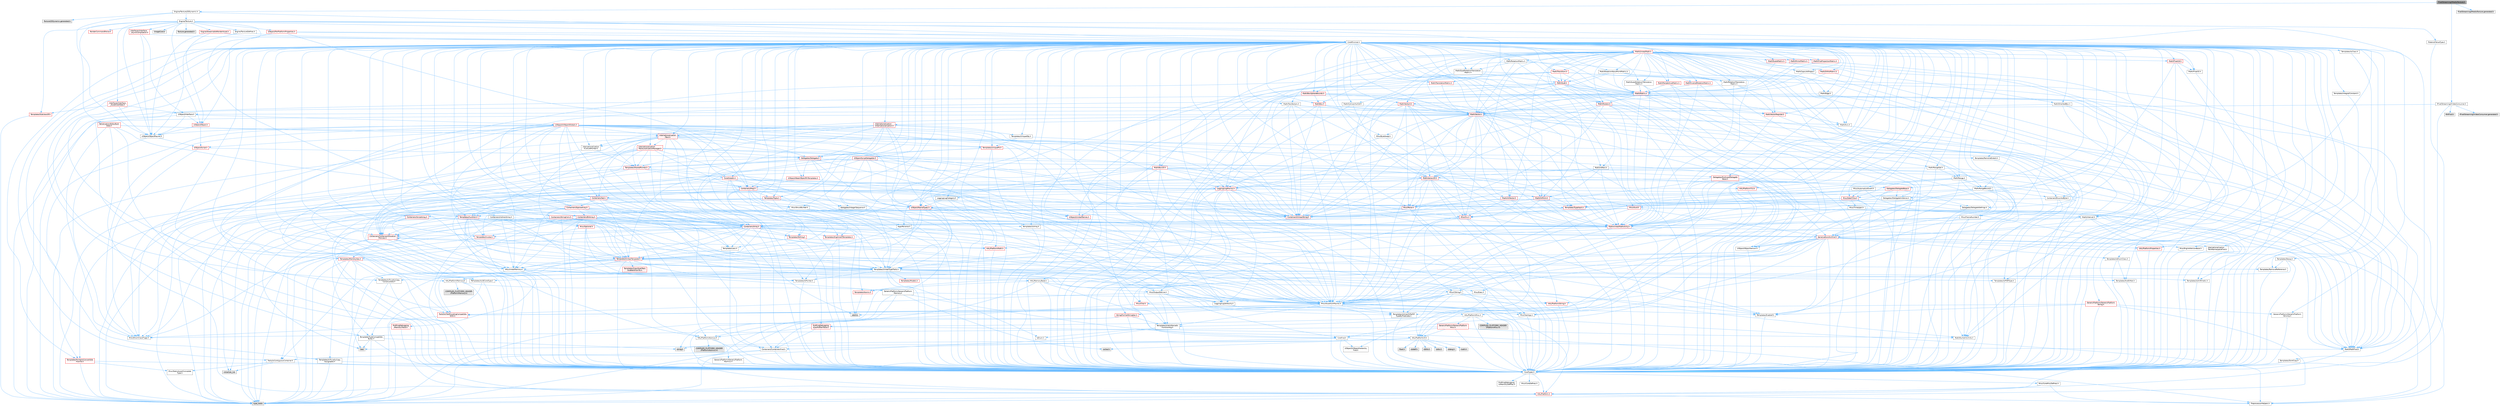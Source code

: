 digraph "PixelStreaming2MediaTexture.h"
{
 // INTERACTIVE_SVG=YES
 // LATEX_PDF_SIZE
  bgcolor="transparent";
  edge [fontname=Helvetica,fontsize=10,labelfontname=Helvetica,labelfontsize=10];
  node [fontname=Helvetica,fontsize=10,shape=box,height=0.2,width=0.4];
  Node1 [id="Node000001",label="PixelStreaming2MediaTexture.h",height=0.2,width=0.4,color="gray40", fillcolor="grey60", style="filled", fontcolor="black",tooltip=" "];
  Node1 -> Node2 [id="edge1_Node000001_Node000002",color="steelblue1",style="solid",tooltip=" "];
  Node2 [id="Node000002",label="Engine/Texture2DDynamic.h",height=0.2,width=0.4,color="grey40", fillcolor="white", style="filled",URL="$db/da2/Texture2DDynamic_8h.html",tooltip=" "];
  Node2 -> Node3 [id="edge2_Node000002_Node000003",color="steelblue1",style="solid",tooltip=" "];
  Node3 [id="Node000003",label="CoreMinimal.h",height=0.2,width=0.4,color="grey40", fillcolor="white", style="filled",URL="$d7/d67/CoreMinimal_8h.html",tooltip=" "];
  Node3 -> Node4 [id="edge3_Node000003_Node000004",color="steelblue1",style="solid",tooltip=" "];
  Node4 [id="Node000004",label="CoreTypes.h",height=0.2,width=0.4,color="grey40", fillcolor="white", style="filled",URL="$dc/dec/CoreTypes_8h.html",tooltip=" "];
  Node4 -> Node5 [id="edge4_Node000004_Node000005",color="steelblue1",style="solid",tooltip=" "];
  Node5 [id="Node000005",label="HAL/Platform.h",height=0.2,width=0.4,color="red", fillcolor="#FFF0F0", style="filled",URL="$d9/dd0/Platform_8h.html",tooltip=" "];
  Node5 -> Node8 [id="edge5_Node000005_Node000008",color="steelblue1",style="solid",tooltip=" "];
  Node8 [id="Node000008",label="type_traits",height=0.2,width=0.4,color="grey60", fillcolor="#E0E0E0", style="filled",tooltip=" "];
  Node5 -> Node9 [id="edge6_Node000005_Node000009",color="steelblue1",style="solid",tooltip=" "];
  Node9 [id="Node000009",label="PreprocessorHelpers.h",height=0.2,width=0.4,color="grey40", fillcolor="white", style="filled",URL="$db/ddb/PreprocessorHelpers_8h.html",tooltip=" "];
  Node4 -> Node15 [id="edge7_Node000004_Node000015",color="steelblue1",style="solid",tooltip=" "];
  Node15 [id="Node000015",label="ProfilingDebugging\l/UMemoryDefines.h",height=0.2,width=0.4,color="grey40", fillcolor="white", style="filled",URL="$d2/da2/UMemoryDefines_8h.html",tooltip=" "];
  Node4 -> Node16 [id="edge8_Node000004_Node000016",color="steelblue1",style="solid",tooltip=" "];
  Node16 [id="Node000016",label="Misc/CoreMiscDefines.h",height=0.2,width=0.4,color="grey40", fillcolor="white", style="filled",URL="$da/d38/CoreMiscDefines_8h.html",tooltip=" "];
  Node16 -> Node5 [id="edge9_Node000016_Node000005",color="steelblue1",style="solid",tooltip=" "];
  Node16 -> Node9 [id="edge10_Node000016_Node000009",color="steelblue1",style="solid",tooltip=" "];
  Node4 -> Node17 [id="edge11_Node000004_Node000017",color="steelblue1",style="solid",tooltip=" "];
  Node17 [id="Node000017",label="Misc/CoreDefines.h",height=0.2,width=0.4,color="grey40", fillcolor="white", style="filled",URL="$d3/dd2/CoreDefines_8h.html",tooltip=" "];
  Node3 -> Node18 [id="edge12_Node000003_Node000018",color="steelblue1",style="solid",tooltip=" "];
  Node18 [id="Node000018",label="CoreFwd.h",height=0.2,width=0.4,color="grey40", fillcolor="white", style="filled",URL="$d1/d1e/CoreFwd_8h.html",tooltip=" "];
  Node18 -> Node4 [id="edge13_Node000018_Node000004",color="steelblue1",style="solid",tooltip=" "];
  Node18 -> Node19 [id="edge14_Node000018_Node000019",color="steelblue1",style="solid",tooltip=" "];
  Node19 [id="Node000019",label="Containers/ContainersFwd.h",height=0.2,width=0.4,color="grey40", fillcolor="white", style="filled",URL="$d4/d0a/ContainersFwd_8h.html",tooltip=" "];
  Node19 -> Node5 [id="edge15_Node000019_Node000005",color="steelblue1",style="solid",tooltip=" "];
  Node19 -> Node4 [id="edge16_Node000019_Node000004",color="steelblue1",style="solid",tooltip=" "];
  Node19 -> Node20 [id="edge17_Node000019_Node000020",color="steelblue1",style="solid",tooltip=" "];
  Node20 [id="Node000020",label="Traits/IsContiguousContainer.h",height=0.2,width=0.4,color="grey40", fillcolor="white", style="filled",URL="$d5/d3c/IsContiguousContainer_8h.html",tooltip=" "];
  Node20 -> Node4 [id="edge18_Node000020_Node000004",color="steelblue1",style="solid",tooltip=" "];
  Node20 -> Node21 [id="edge19_Node000020_Node000021",color="steelblue1",style="solid",tooltip=" "];
  Node21 [id="Node000021",label="Misc/StaticAssertComplete\lType.h",height=0.2,width=0.4,color="grey40", fillcolor="white", style="filled",URL="$d5/d4e/StaticAssertCompleteType_8h.html",tooltip=" "];
  Node20 -> Node22 [id="edge20_Node000020_Node000022",color="steelblue1",style="solid",tooltip=" "];
  Node22 [id="Node000022",label="initializer_list",height=0.2,width=0.4,color="grey60", fillcolor="#E0E0E0", style="filled",tooltip=" "];
  Node18 -> Node23 [id="edge21_Node000018_Node000023",color="steelblue1",style="solid",tooltip=" "];
  Node23 [id="Node000023",label="Math/MathFwd.h",height=0.2,width=0.4,color="grey40", fillcolor="white", style="filled",URL="$d2/d10/MathFwd_8h.html",tooltip=" "];
  Node23 -> Node5 [id="edge22_Node000023_Node000005",color="steelblue1",style="solid",tooltip=" "];
  Node18 -> Node24 [id="edge23_Node000018_Node000024",color="steelblue1",style="solid",tooltip=" "];
  Node24 [id="Node000024",label="UObject/UObjectHierarchy\lFwd.h",height=0.2,width=0.4,color="grey40", fillcolor="white", style="filled",URL="$d3/d13/UObjectHierarchyFwd_8h.html",tooltip=" "];
  Node3 -> Node24 [id="edge24_Node000003_Node000024",color="steelblue1",style="solid",tooltip=" "];
  Node3 -> Node19 [id="edge25_Node000003_Node000019",color="steelblue1",style="solid",tooltip=" "];
  Node3 -> Node25 [id="edge26_Node000003_Node000025",color="steelblue1",style="solid",tooltip=" "];
  Node25 [id="Node000025",label="Misc/VarArgs.h",height=0.2,width=0.4,color="grey40", fillcolor="white", style="filled",URL="$d5/d6f/VarArgs_8h.html",tooltip=" "];
  Node25 -> Node4 [id="edge27_Node000025_Node000004",color="steelblue1",style="solid",tooltip=" "];
  Node3 -> Node26 [id="edge28_Node000003_Node000026",color="steelblue1",style="solid",tooltip=" "];
  Node26 [id="Node000026",label="Logging/LogVerbosity.h",height=0.2,width=0.4,color="grey40", fillcolor="white", style="filled",URL="$d2/d8f/LogVerbosity_8h.html",tooltip=" "];
  Node26 -> Node4 [id="edge29_Node000026_Node000004",color="steelblue1",style="solid",tooltip=" "];
  Node3 -> Node27 [id="edge30_Node000003_Node000027",color="steelblue1",style="solid",tooltip=" "];
  Node27 [id="Node000027",label="Misc/OutputDevice.h",height=0.2,width=0.4,color="grey40", fillcolor="white", style="filled",URL="$d7/d32/OutputDevice_8h.html",tooltip=" "];
  Node27 -> Node18 [id="edge31_Node000027_Node000018",color="steelblue1",style="solid",tooltip=" "];
  Node27 -> Node4 [id="edge32_Node000027_Node000004",color="steelblue1",style="solid",tooltip=" "];
  Node27 -> Node26 [id="edge33_Node000027_Node000026",color="steelblue1",style="solid",tooltip=" "];
  Node27 -> Node25 [id="edge34_Node000027_Node000025",color="steelblue1",style="solid",tooltip=" "];
  Node27 -> Node28 [id="edge35_Node000027_Node000028",color="steelblue1",style="solid",tooltip=" "];
  Node28 [id="Node000028",label="Templates/IsArrayOrRefOf\lTypeByPredicate.h",height=0.2,width=0.4,color="grey40", fillcolor="white", style="filled",URL="$d6/da1/IsArrayOrRefOfTypeByPredicate_8h.html",tooltip=" "];
  Node28 -> Node4 [id="edge36_Node000028_Node000004",color="steelblue1",style="solid",tooltip=" "];
  Node27 -> Node29 [id="edge37_Node000027_Node000029",color="steelblue1",style="solid",tooltip=" "];
  Node29 [id="Node000029",label="Templates/IsValidVariadic\lFunctionArg.h",height=0.2,width=0.4,color="grey40", fillcolor="white", style="filled",URL="$d0/dc8/IsValidVariadicFunctionArg_8h.html",tooltip=" "];
  Node29 -> Node4 [id="edge38_Node000029_Node000004",color="steelblue1",style="solid",tooltip=" "];
  Node29 -> Node30 [id="edge39_Node000029_Node000030",color="steelblue1",style="solid",tooltip=" "];
  Node30 [id="Node000030",label="IsEnum.h",height=0.2,width=0.4,color="grey40", fillcolor="white", style="filled",URL="$d4/de5/IsEnum_8h.html",tooltip=" "];
  Node29 -> Node8 [id="edge40_Node000029_Node000008",color="steelblue1",style="solid",tooltip=" "];
  Node27 -> Node31 [id="edge41_Node000027_Node000031",color="steelblue1",style="solid",tooltip=" "];
  Node31 [id="Node000031",label="Traits/IsCharEncodingCompatible\lWith.h",height=0.2,width=0.4,color="red", fillcolor="#FFF0F0", style="filled",URL="$df/dd1/IsCharEncodingCompatibleWith_8h.html",tooltip=" "];
  Node31 -> Node8 [id="edge42_Node000031_Node000008",color="steelblue1",style="solid",tooltip=" "];
  Node3 -> Node33 [id="edge43_Node000003_Node000033",color="steelblue1",style="solid",tooltip=" "];
  Node33 [id="Node000033",label="HAL/PlatformCrt.h",height=0.2,width=0.4,color="grey40", fillcolor="white", style="filled",URL="$d8/d75/PlatformCrt_8h.html",tooltip=" "];
  Node33 -> Node34 [id="edge44_Node000033_Node000034",color="steelblue1",style="solid",tooltip=" "];
  Node34 [id="Node000034",label="new",height=0.2,width=0.4,color="grey60", fillcolor="#E0E0E0", style="filled",tooltip=" "];
  Node33 -> Node35 [id="edge45_Node000033_Node000035",color="steelblue1",style="solid",tooltip=" "];
  Node35 [id="Node000035",label="wchar.h",height=0.2,width=0.4,color="grey60", fillcolor="#E0E0E0", style="filled",tooltip=" "];
  Node33 -> Node36 [id="edge46_Node000033_Node000036",color="steelblue1",style="solid",tooltip=" "];
  Node36 [id="Node000036",label="stddef.h",height=0.2,width=0.4,color="grey60", fillcolor="#E0E0E0", style="filled",tooltip=" "];
  Node33 -> Node37 [id="edge47_Node000033_Node000037",color="steelblue1",style="solid",tooltip=" "];
  Node37 [id="Node000037",label="stdlib.h",height=0.2,width=0.4,color="grey60", fillcolor="#E0E0E0", style="filled",tooltip=" "];
  Node33 -> Node38 [id="edge48_Node000033_Node000038",color="steelblue1",style="solid",tooltip=" "];
  Node38 [id="Node000038",label="stdio.h",height=0.2,width=0.4,color="grey60", fillcolor="#E0E0E0", style="filled",tooltip=" "];
  Node33 -> Node39 [id="edge49_Node000033_Node000039",color="steelblue1",style="solid",tooltip=" "];
  Node39 [id="Node000039",label="stdarg.h",height=0.2,width=0.4,color="grey60", fillcolor="#E0E0E0", style="filled",tooltip=" "];
  Node33 -> Node40 [id="edge50_Node000033_Node000040",color="steelblue1",style="solid",tooltip=" "];
  Node40 [id="Node000040",label="math.h",height=0.2,width=0.4,color="grey60", fillcolor="#E0E0E0", style="filled",tooltip=" "];
  Node33 -> Node41 [id="edge51_Node000033_Node000041",color="steelblue1",style="solid",tooltip=" "];
  Node41 [id="Node000041",label="float.h",height=0.2,width=0.4,color="grey60", fillcolor="#E0E0E0", style="filled",tooltip=" "];
  Node33 -> Node42 [id="edge52_Node000033_Node000042",color="steelblue1",style="solid",tooltip=" "];
  Node42 [id="Node000042",label="string.h",height=0.2,width=0.4,color="grey60", fillcolor="#E0E0E0", style="filled",tooltip=" "];
  Node3 -> Node43 [id="edge53_Node000003_Node000043",color="steelblue1",style="solid",tooltip=" "];
  Node43 [id="Node000043",label="HAL/PlatformMisc.h",height=0.2,width=0.4,color="grey40", fillcolor="white", style="filled",URL="$d0/df5/PlatformMisc_8h.html",tooltip=" "];
  Node43 -> Node4 [id="edge54_Node000043_Node000004",color="steelblue1",style="solid",tooltip=" "];
  Node43 -> Node44 [id="edge55_Node000043_Node000044",color="steelblue1",style="solid",tooltip=" "];
  Node44 [id="Node000044",label="GenericPlatform/GenericPlatform\lMisc.h",height=0.2,width=0.4,color="red", fillcolor="#FFF0F0", style="filled",URL="$db/d9a/GenericPlatformMisc_8h.html",tooltip=" "];
  Node44 -> Node18 [id="edge56_Node000044_Node000018",color="steelblue1",style="solid",tooltip=" "];
  Node44 -> Node4 [id="edge57_Node000044_Node000004",color="steelblue1",style="solid",tooltip=" "];
  Node44 -> Node33 [id="edge58_Node000044_Node000033",color="steelblue1",style="solid",tooltip=" "];
  Node44 -> Node48 [id="edge59_Node000044_Node000048",color="steelblue1",style="solid",tooltip=" "];
  Node48 [id="Node000048",label="Math/NumericLimits.h",height=0.2,width=0.4,color="grey40", fillcolor="white", style="filled",URL="$df/d1b/NumericLimits_8h.html",tooltip=" "];
  Node48 -> Node4 [id="edge60_Node000048_Node000004",color="steelblue1",style="solid",tooltip=" "];
  Node44 -> Node50 [id="edge61_Node000044_Node000050",color="steelblue1",style="solid",tooltip=" "];
  Node50 [id="Node000050",label="Misc/EnumClassFlags.h",height=0.2,width=0.4,color="grey40", fillcolor="white", style="filled",URL="$d8/de7/EnumClassFlags_8h.html",tooltip=" "];
  Node43 -> Node53 [id="edge62_Node000043_Node000053",color="steelblue1",style="solid",tooltip=" "];
  Node53 [id="Node000053",label="COMPILED_PLATFORM_HEADER\l(PlatformMisc.h)",height=0.2,width=0.4,color="grey60", fillcolor="#E0E0E0", style="filled",tooltip=" "];
  Node43 -> Node54 [id="edge63_Node000043_Node000054",color="steelblue1",style="solid",tooltip=" "];
  Node54 [id="Node000054",label="ProfilingDebugging\l/CpuProfilerTrace.h",height=0.2,width=0.4,color="red", fillcolor="#FFF0F0", style="filled",URL="$da/dcb/CpuProfilerTrace_8h.html",tooltip=" "];
  Node54 -> Node4 [id="edge64_Node000054_Node000004",color="steelblue1",style="solid",tooltip=" "];
  Node54 -> Node19 [id="edge65_Node000054_Node000019",color="steelblue1",style="solid",tooltip=" "];
  Node54 -> Node55 [id="edge66_Node000054_Node000055",color="steelblue1",style="solid",tooltip=" "];
  Node55 [id="Node000055",label="HAL/PlatformAtomics.h",height=0.2,width=0.4,color="grey40", fillcolor="white", style="filled",URL="$d3/d36/PlatformAtomics_8h.html",tooltip=" "];
  Node55 -> Node4 [id="edge67_Node000055_Node000004",color="steelblue1",style="solid",tooltip=" "];
  Node55 -> Node56 [id="edge68_Node000055_Node000056",color="steelblue1",style="solid",tooltip=" "];
  Node56 [id="Node000056",label="GenericPlatform/GenericPlatform\lAtomics.h",height=0.2,width=0.4,color="grey40", fillcolor="white", style="filled",URL="$da/d72/GenericPlatformAtomics_8h.html",tooltip=" "];
  Node56 -> Node4 [id="edge69_Node000056_Node000004",color="steelblue1",style="solid",tooltip=" "];
  Node55 -> Node57 [id="edge70_Node000055_Node000057",color="steelblue1",style="solid",tooltip=" "];
  Node57 [id="Node000057",label="COMPILED_PLATFORM_HEADER\l(PlatformAtomics.h)",height=0.2,width=0.4,color="grey60", fillcolor="#E0E0E0", style="filled",tooltip=" "];
  Node54 -> Node9 [id="edge71_Node000054_Node000009",color="steelblue1",style="solid",tooltip=" "];
  Node3 -> Node62 [id="edge72_Node000003_Node000062",color="steelblue1",style="solid",tooltip=" "];
  Node62 [id="Node000062",label="Misc/AssertionMacros.h",height=0.2,width=0.4,color="grey40", fillcolor="white", style="filled",URL="$d0/dfa/AssertionMacros_8h.html",tooltip=" "];
  Node62 -> Node4 [id="edge73_Node000062_Node000004",color="steelblue1",style="solid",tooltip=" "];
  Node62 -> Node5 [id="edge74_Node000062_Node000005",color="steelblue1",style="solid",tooltip=" "];
  Node62 -> Node43 [id="edge75_Node000062_Node000043",color="steelblue1",style="solid",tooltip=" "];
  Node62 -> Node9 [id="edge76_Node000062_Node000009",color="steelblue1",style="solid",tooltip=" "];
  Node62 -> Node63 [id="edge77_Node000062_Node000063",color="steelblue1",style="solid",tooltip=" "];
  Node63 [id="Node000063",label="Templates/EnableIf.h",height=0.2,width=0.4,color="grey40", fillcolor="white", style="filled",URL="$d7/d60/EnableIf_8h.html",tooltip=" "];
  Node63 -> Node4 [id="edge78_Node000063_Node000004",color="steelblue1",style="solid",tooltip=" "];
  Node62 -> Node28 [id="edge79_Node000062_Node000028",color="steelblue1",style="solid",tooltip=" "];
  Node62 -> Node29 [id="edge80_Node000062_Node000029",color="steelblue1",style="solid",tooltip=" "];
  Node62 -> Node31 [id="edge81_Node000062_Node000031",color="steelblue1",style="solid",tooltip=" "];
  Node62 -> Node25 [id="edge82_Node000062_Node000025",color="steelblue1",style="solid",tooltip=" "];
  Node62 -> Node64 [id="edge83_Node000062_Node000064",color="steelblue1",style="solid",tooltip=" "];
  Node64 [id="Node000064",label="String/FormatStringSan.h",height=0.2,width=0.4,color="red", fillcolor="#FFF0F0", style="filled",URL="$d3/d8b/FormatStringSan_8h.html",tooltip=" "];
  Node64 -> Node8 [id="edge84_Node000064_Node000008",color="steelblue1",style="solid",tooltip=" "];
  Node64 -> Node4 [id="edge85_Node000064_Node000004",color="steelblue1",style="solid",tooltip=" "];
  Node64 -> Node29 [id="edge86_Node000064_Node000029",color="steelblue1",style="solid",tooltip=" "];
  Node64 -> Node19 [id="edge87_Node000064_Node000019",color="steelblue1",style="solid",tooltip=" "];
  Node62 -> Node70 [id="edge88_Node000062_Node000070",color="steelblue1",style="solid",tooltip=" "];
  Node70 [id="Node000070",label="atomic",height=0.2,width=0.4,color="grey60", fillcolor="#E0E0E0", style="filled",tooltip=" "];
  Node3 -> Node71 [id="edge89_Node000003_Node000071",color="steelblue1",style="solid",tooltip=" "];
  Node71 [id="Node000071",label="Templates/IsPointer.h",height=0.2,width=0.4,color="grey40", fillcolor="white", style="filled",URL="$d7/d05/IsPointer_8h.html",tooltip=" "];
  Node71 -> Node4 [id="edge90_Node000071_Node000004",color="steelblue1",style="solid",tooltip=" "];
  Node3 -> Node72 [id="edge91_Node000003_Node000072",color="steelblue1",style="solid",tooltip=" "];
  Node72 [id="Node000072",label="HAL/PlatformMemory.h",height=0.2,width=0.4,color="grey40", fillcolor="white", style="filled",URL="$de/d68/PlatformMemory_8h.html",tooltip=" "];
  Node72 -> Node4 [id="edge92_Node000072_Node000004",color="steelblue1",style="solid",tooltip=" "];
  Node72 -> Node73 [id="edge93_Node000072_Node000073",color="steelblue1",style="solid",tooltip=" "];
  Node73 [id="Node000073",label="GenericPlatform/GenericPlatform\lMemory.h",height=0.2,width=0.4,color="grey40", fillcolor="white", style="filled",URL="$dd/d22/GenericPlatformMemory_8h.html",tooltip=" "];
  Node73 -> Node18 [id="edge94_Node000073_Node000018",color="steelblue1",style="solid",tooltip=" "];
  Node73 -> Node4 [id="edge95_Node000073_Node000004",color="steelblue1",style="solid",tooltip=" "];
  Node73 -> Node74 [id="edge96_Node000073_Node000074",color="steelblue1",style="solid",tooltip=" "];
  Node74 [id="Node000074",label="HAL/PlatformString.h",height=0.2,width=0.4,color="red", fillcolor="#FFF0F0", style="filled",URL="$db/db5/PlatformString_8h.html",tooltip=" "];
  Node74 -> Node4 [id="edge97_Node000074_Node000004",color="steelblue1",style="solid",tooltip=" "];
  Node73 -> Node42 [id="edge98_Node000073_Node000042",color="steelblue1",style="solid",tooltip=" "];
  Node73 -> Node35 [id="edge99_Node000073_Node000035",color="steelblue1",style="solid",tooltip=" "];
  Node72 -> Node76 [id="edge100_Node000072_Node000076",color="steelblue1",style="solid",tooltip=" "];
  Node76 [id="Node000076",label="COMPILED_PLATFORM_HEADER\l(PlatformMemory.h)",height=0.2,width=0.4,color="grey60", fillcolor="#E0E0E0", style="filled",tooltip=" "];
  Node3 -> Node55 [id="edge101_Node000003_Node000055",color="steelblue1",style="solid",tooltip=" "];
  Node3 -> Node77 [id="edge102_Node000003_Node000077",color="steelblue1",style="solid",tooltip=" "];
  Node77 [id="Node000077",label="Misc/Exec.h",height=0.2,width=0.4,color="grey40", fillcolor="white", style="filled",URL="$de/ddb/Exec_8h.html",tooltip=" "];
  Node77 -> Node4 [id="edge103_Node000077_Node000004",color="steelblue1",style="solid",tooltip=" "];
  Node77 -> Node62 [id="edge104_Node000077_Node000062",color="steelblue1",style="solid",tooltip=" "];
  Node3 -> Node78 [id="edge105_Node000003_Node000078",color="steelblue1",style="solid",tooltip=" "];
  Node78 [id="Node000078",label="HAL/MemoryBase.h",height=0.2,width=0.4,color="grey40", fillcolor="white", style="filled",URL="$d6/d9f/MemoryBase_8h.html",tooltip=" "];
  Node78 -> Node4 [id="edge106_Node000078_Node000004",color="steelblue1",style="solid",tooltip=" "];
  Node78 -> Node55 [id="edge107_Node000078_Node000055",color="steelblue1",style="solid",tooltip=" "];
  Node78 -> Node33 [id="edge108_Node000078_Node000033",color="steelblue1",style="solid",tooltip=" "];
  Node78 -> Node77 [id="edge109_Node000078_Node000077",color="steelblue1",style="solid",tooltip=" "];
  Node78 -> Node27 [id="edge110_Node000078_Node000027",color="steelblue1",style="solid",tooltip=" "];
  Node78 -> Node79 [id="edge111_Node000078_Node000079",color="steelblue1",style="solid",tooltip=" "];
  Node79 [id="Node000079",label="Templates/Atomic.h",height=0.2,width=0.4,color="red", fillcolor="#FFF0F0", style="filled",URL="$d3/d91/Atomic_8h.html",tooltip=" "];
  Node79 -> Node70 [id="edge112_Node000079_Node000070",color="steelblue1",style="solid",tooltip=" "];
  Node3 -> Node88 [id="edge113_Node000003_Node000088",color="steelblue1",style="solid",tooltip=" "];
  Node88 [id="Node000088",label="HAL/UnrealMemory.h",height=0.2,width=0.4,color="grey40", fillcolor="white", style="filled",URL="$d9/d96/UnrealMemory_8h.html",tooltip=" "];
  Node88 -> Node4 [id="edge114_Node000088_Node000004",color="steelblue1",style="solid",tooltip=" "];
  Node88 -> Node73 [id="edge115_Node000088_Node000073",color="steelblue1",style="solid",tooltip=" "];
  Node88 -> Node78 [id="edge116_Node000088_Node000078",color="steelblue1",style="solid",tooltip=" "];
  Node88 -> Node72 [id="edge117_Node000088_Node000072",color="steelblue1",style="solid",tooltip=" "];
  Node88 -> Node89 [id="edge118_Node000088_Node000089",color="steelblue1",style="solid",tooltip=" "];
  Node89 [id="Node000089",label="ProfilingDebugging\l/MemoryTrace.h",height=0.2,width=0.4,color="red", fillcolor="#FFF0F0", style="filled",URL="$da/dd7/MemoryTrace_8h.html",tooltip=" "];
  Node89 -> Node5 [id="edge119_Node000089_Node000005",color="steelblue1",style="solid",tooltip=" "];
  Node89 -> Node50 [id="edge120_Node000089_Node000050",color="steelblue1",style="solid",tooltip=" "];
  Node88 -> Node71 [id="edge121_Node000088_Node000071",color="steelblue1",style="solid",tooltip=" "];
  Node3 -> Node90 [id="edge122_Node000003_Node000090",color="steelblue1",style="solid",tooltip=" "];
  Node90 [id="Node000090",label="Templates/IsArithmetic.h",height=0.2,width=0.4,color="grey40", fillcolor="white", style="filled",URL="$d2/d5d/IsArithmetic_8h.html",tooltip=" "];
  Node90 -> Node4 [id="edge123_Node000090_Node000004",color="steelblue1",style="solid",tooltip=" "];
  Node3 -> Node84 [id="edge124_Node000003_Node000084",color="steelblue1",style="solid",tooltip=" "];
  Node84 [id="Node000084",label="Templates/AndOrNot.h",height=0.2,width=0.4,color="grey40", fillcolor="white", style="filled",URL="$db/d0a/AndOrNot_8h.html",tooltip=" "];
  Node84 -> Node4 [id="edge125_Node000084_Node000004",color="steelblue1",style="solid",tooltip=" "];
  Node3 -> Node91 [id="edge126_Node000003_Node000091",color="steelblue1",style="solid",tooltip=" "];
  Node91 [id="Node000091",label="Templates/IsPODType.h",height=0.2,width=0.4,color="grey40", fillcolor="white", style="filled",URL="$d7/db1/IsPODType_8h.html",tooltip=" "];
  Node91 -> Node4 [id="edge127_Node000091_Node000004",color="steelblue1",style="solid",tooltip=" "];
  Node3 -> Node92 [id="edge128_Node000003_Node000092",color="steelblue1",style="solid",tooltip=" "];
  Node92 [id="Node000092",label="Templates/IsUECoreType.h",height=0.2,width=0.4,color="grey40", fillcolor="white", style="filled",URL="$d1/db8/IsUECoreType_8h.html",tooltip=" "];
  Node92 -> Node4 [id="edge129_Node000092_Node000004",color="steelblue1",style="solid",tooltip=" "];
  Node92 -> Node8 [id="edge130_Node000092_Node000008",color="steelblue1",style="solid",tooltip=" "];
  Node3 -> Node85 [id="edge131_Node000003_Node000085",color="steelblue1",style="solid",tooltip=" "];
  Node85 [id="Node000085",label="Templates/IsTriviallyCopy\lConstructible.h",height=0.2,width=0.4,color="grey40", fillcolor="white", style="filled",URL="$d3/d78/IsTriviallyCopyConstructible_8h.html",tooltip=" "];
  Node85 -> Node4 [id="edge132_Node000085_Node000004",color="steelblue1",style="solid",tooltip=" "];
  Node85 -> Node8 [id="edge133_Node000085_Node000008",color="steelblue1",style="solid",tooltip=" "];
  Node3 -> Node93 [id="edge134_Node000003_Node000093",color="steelblue1",style="solid",tooltip=" "];
  Node93 [id="Node000093",label="Templates/UnrealTypeTraits.h",height=0.2,width=0.4,color="grey40", fillcolor="white", style="filled",URL="$d2/d2d/UnrealTypeTraits_8h.html",tooltip=" "];
  Node93 -> Node4 [id="edge135_Node000093_Node000004",color="steelblue1",style="solid",tooltip=" "];
  Node93 -> Node71 [id="edge136_Node000093_Node000071",color="steelblue1",style="solid",tooltip=" "];
  Node93 -> Node62 [id="edge137_Node000093_Node000062",color="steelblue1",style="solid",tooltip=" "];
  Node93 -> Node84 [id="edge138_Node000093_Node000084",color="steelblue1",style="solid",tooltip=" "];
  Node93 -> Node63 [id="edge139_Node000093_Node000063",color="steelblue1",style="solid",tooltip=" "];
  Node93 -> Node90 [id="edge140_Node000093_Node000090",color="steelblue1",style="solid",tooltip=" "];
  Node93 -> Node30 [id="edge141_Node000093_Node000030",color="steelblue1",style="solid",tooltip=" "];
  Node93 -> Node94 [id="edge142_Node000093_Node000094",color="steelblue1",style="solid",tooltip=" "];
  Node94 [id="Node000094",label="Templates/Models.h",height=0.2,width=0.4,color="red", fillcolor="#FFF0F0", style="filled",URL="$d3/d0c/Models_8h.html",tooltip=" "];
  Node93 -> Node91 [id="edge143_Node000093_Node000091",color="steelblue1",style="solid",tooltip=" "];
  Node93 -> Node92 [id="edge144_Node000093_Node000092",color="steelblue1",style="solid",tooltip=" "];
  Node93 -> Node85 [id="edge145_Node000093_Node000085",color="steelblue1",style="solid",tooltip=" "];
  Node3 -> Node63 [id="edge146_Node000003_Node000063",color="steelblue1",style="solid",tooltip=" "];
  Node3 -> Node95 [id="edge147_Node000003_Node000095",color="steelblue1",style="solid",tooltip=" "];
  Node95 [id="Node000095",label="Templates/RemoveReference.h",height=0.2,width=0.4,color="grey40", fillcolor="white", style="filled",URL="$da/dbe/RemoveReference_8h.html",tooltip=" "];
  Node95 -> Node4 [id="edge148_Node000095_Node000004",color="steelblue1",style="solid",tooltip=" "];
  Node3 -> Node96 [id="edge149_Node000003_Node000096",color="steelblue1",style="solid",tooltip=" "];
  Node96 [id="Node000096",label="Templates/IntegralConstant.h",height=0.2,width=0.4,color="grey40", fillcolor="white", style="filled",URL="$db/d1b/IntegralConstant_8h.html",tooltip=" "];
  Node96 -> Node4 [id="edge150_Node000096_Node000004",color="steelblue1",style="solid",tooltip=" "];
  Node3 -> Node97 [id="edge151_Node000003_Node000097",color="steelblue1",style="solid",tooltip=" "];
  Node97 [id="Node000097",label="Templates/IsClass.h",height=0.2,width=0.4,color="grey40", fillcolor="white", style="filled",URL="$db/dcb/IsClass_8h.html",tooltip=" "];
  Node97 -> Node4 [id="edge152_Node000097_Node000004",color="steelblue1",style="solid",tooltip=" "];
  Node3 -> Node98 [id="edge153_Node000003_Node000098",color="steelblue1",style="solid",tooltip=" "];
  Node98 [id="Node000098",label="Templates/TypeCompatible\lBytes.h",height=0.2,width=0.4,color="grey40", fillcolor="white", style="filled",URL="$df/d0a/TypeCompatibleBytes_8h.html",tooltip=" "];
  Node98 -> Node4 [id="edge154_Node000098_Node000004",color="steelblue1",style="solid",tooltip=" "];
  Node98 -> Node42 [id="edge155_Node000098_Node000042",color="steelblue1",style="solid",tooltip=" "];
  Node98 -> Node34 [id="edge156_Node000098_Node000034",color="steelblue1",style="solid",tooltip=" "];
  Node98 -> Node8 [id="edge157_Node000098_Node000008",color="steelblue1",style="solid",tooltip=" "];
  Node3 -> Node20 [id="edge158_Node000003_Node000020",color="steelblue1",style="solid",tooltip=" "];
  Node3 -> Node99 [id="edge159_Node000003_Node000099",color="steelblue1",style="solid",tooltip=" "];
  Node99 [id="Node000099",label="Templates/UnrealTemplate.h",height=0.2,width=0.4,color="red", fillcolor="#FFF0F0", style="filled",URL="$d4/d24/UnrealTemplate_8h.html",tooltip=" "];
  Node99 -> Node4 [id="edge160_Node000099_Node000004",color="steelblue1",style="solid",tooltip=" "];
  Node99 -> Node71 [id="edge161_Node000099_Node000071",color="steelblue1",style="solid",tooltip=" "];
  Node99 -> Node88 [id="edge162_Node000099_Node000088",color="steelblue1",style="solid",tooltip=" "];
  Node99 -> Node100 [id="edge163_Node000099_Node000100",color="steelblue1",style="solid",tooltip=" "];
  Node100 [id="Node000100",label="Templates/CopyQualifiers\lAndRefsFromTo.h",height=0.2,width=0.4,color="red", fillcolor="#FFF0F0", style="filled",URL="$d3/db3/CopyQualifiersAndRefsFromTo_8h.html",tooltip=" "];
  Node99 -> Node93 [id="edge164_Node000099_Node000093",color="steelblue1",style="solid",tooltip=" "];
  Node99 -> Node95 [id="edge165_Node000099_Node000095",color="steelblue1",style="solid",tooltip=" "];
  Node99 -> Node98 [id="edge166_Node000099_Node000098",color="steelblue1",style="solid",tooltip=" "];
  Node99 -> Node20 [id="edge167_Node000099_Node000020",color="steelblue1",style="solid",tooltip=" "];
  Node99 -> Node8 [id="edge168_Node000099_Node000008",color="steelblue1",style="solid",tooltip=" "];
  Node3 -> Node48 [id="edge169_Node000003_Node000048",color="steelblue1",style="solid",tooltip=" "];
  Node3 -> Node103 [id="edge170_Node000003_Node000103",color="steelblue1",style="solid",tooltip=" "];
  Node103 [id="Node000103",label="HAL/PlatformMath.h",height=0.2,width=0.4,color="red", fillcolor="#FFF0F0", style="filled",URL="$dc/d53/PlatformMath_8h.html",tooltip=" "];
  Node103 -> Node4 [id="edge171_Node000103_Node000004",color="steelblue1",style="solid",tooltip=" "];
  Node3 -> Node86 [id="edge172_Node000003_Node000086",color="steelblue1",style="solid",tooltip=" "];
  Node86 [id="Node000086",label="Templates/IsTriviallyCopy\lAssignable.h",height=0.2,width=0.4,color="grey40", fillcolor="white", style="filled",URL="$d2/df2/IsTriviallyCopyAssignable_8h.html",tooltip=" "];
  Node86 -> Node4 [id="edge173_Node000086_Node000004",color="steelblue1",style="solid",tooltip=" "];
  Node86 -> Node8 [id="edge174_Node000086_Node000008",color="steelblue1",style="solid",tooltip=" "];
  Node3 -> Node111 [id="edge175_Node000003_Node000111",color="steelblue1",style="solid",tooltip=" "];
  Node111 [id="Node000111",label="Templates/MemoryOps.h",height=0.2,width=0.4,color="red", fillcolor="#FFF0F0", style="filled",URL="$db/dea/MemoryOps_8h.html",tooltip=" "];
  Node111 -> Node4 [id="edge176_Node000111_Node000004",color="steelblue1",style="solid",tooltip=" "];
  Node111 -> Node88 [id="edge177_Node000111_Node000088",color="steelblue1",style="solid",tooltip=" "];
  Node111 -> Node86 [id="edge178_Node000111_Node000086",color="steelblue1",style="solid",tooltip=" "];
  Node111 -> Node85 [id="edge179_Node000111_Node000085",color="steelblue1",style="solid",tooltip=" "];
  Node111 -> Node93 [id="edge180_Node000111_Node000093",color="steelblue1",style="solid",tooltip=" "];
  Node111 -> Node34 [id="edge181_Node000111_Node000034",color="steelblue1",style="solid",tooltip=" "];
  Node111 -> Node8 [id="edge182_Node000111_Node000008",color="steelblue1",style="solid",tooltip=" "];
  Node3 -> Node112 [id="edge183_Node000003_Node000112",color="steelblue1",style="solid",tooltip=" "];
  Node112 [id="Node000112",label="Containers/ContainerAllocation\lPolicies.h",height=0.2,width=0.4,color="red", fillcolor="#FFF0F0", style="filled",URL="$d7/dff/ContainerAllocationPolicies_8h.html",tooltip=" "];
  Node112 -> Node4 [id="edge184_Node000112_Node000004",color="steelblue1",style="solid",tooltip=" "];
  Node112 -> Node112 [id="edge185_Node000112_Node000112",color="steelblue1",style="solid",tooltip=" "];
  Node112 -> Node103 [id="edge186_Node000112_Node000103",color="steelblue1",style="solid",tooltip=" "];
  Node112 -> Node88 [id="edge187_Node000112_Node000088",color="steelblue1",style="solid",tooltip=" "];
  Node112 -> Node48 [id="edge188_Node000112_Node000048",color="steelblue1",style="solid",tooltip=" "];
  Node112 -> Node62 [id="edge189_Node000112_Node000062",color="steelblue1",style="solid",tooltip=" "];
  Node112 -> Node111 [id="edge190_Node000112_Node000111",color="steelblue1",style="solid",tooltip=" "];
  Node112 -> Node98 [id="edge191_Node000112_Node000098",color="steelblue1",style="solid",tooltip=" "];
  Node112 -> Node8 [id="edge192_Node000112_Node000008",color="steelblue1",style="solid",tooltip=" "];
  Node3 -> Node115 [id="edge193_Node000003_Node000115",color="steelblue1",style="solid",tooltip=" "];
  Node115 [id="Node000115",label="Templates/IsEnumClass.h",height=0.2,width=0.4,color="grey40", fillcolor="white", style="filled",URL="$d7/d15/IsEnumClass_8h.html",tooltip=" "];
  Node115 -> Node4 [id="edge194_Node000115_Node000004",color="steelblue1",style="solid",tooltip=" "];
  Node115 -> Node84 [id="edge195_Node000115_Node000084",color="steelblue1",style="solid",tooltip=" "];
  Node3 -> Node116 [id="edge196_Node000003_Node000116",color="steelblue1",style="solid",tooltip=" "];
  Node116 [id="Node000116",label="HAL/PlatformProperties.h",height=0.2,width=0.4,color="red", fillcolor="#FFF0F0", style="filled",URL="$d9/db0/PlatformProperties_8h.html",tooltip=" "];
  Node116 -> Node4 [id="edge197_Node000116_Node000004",color="steelblue1",style="solid",tooltip=" "];
  Node3 -> Node119 [id="edge198_Node000003_Node000119",color="steelblue1",style="solid",tooltip=" "];
  Node119 [id="Node000119",label="Misc/EngineVersionBase.h",height=0.2,width=0.4,color="grey40", fillcolor="white", style="filled",URL="$d5/d2b/EngineVersionBase_8h.html",tooltip=" "];
  Node119 -> Node4 [id="edge199_Node000119_Node000004",color="steelblue1",style="solid",tooltip=" "];
  Node3 -> Node120 [id="edge200_Node000003_Node000120",color="steelblue1",style="solid",tooltip=" "];
  Node120 [id="Node000120",label="Internationalization\l/TextNamespaceFwd.h",height=0.2,width=0.4,color="grey40", fillcolor="white", style="filled",URL="$d8/d97/TextNamespaceFwd_8h.html",tooltip=" "];
  Node120 -> Node4 [id="edge201_Node000120_Node000004",color="steelblue1",style="solid",tooltip=" "];
  Node3 -> Node121 [id="edge202_Node000003_Node000121",color="steelblue1",style="solid",tooltip=" "];
  Node121 [id="Node000121",label="Serialization/Archive.h",height=0.2,width=0.4,color="red", fillcolor="#FFF0F0", style="filled",URL="$d7/d3b/Archive_8h.html",tooltip=" "];
  Node121 -> Node18 [id="edge203_Node000121_Node000018",color="steelblue1",style="solid",tooltip=" "];
  Node121 -> Node4 [id="edge204_Node000121_Node000004",color="steelblue1",style="solid",tooltip=" "];
  Node121 -> Node116 [id="edge205_Node000121_Node000116",color="steelblue1",style="solid",tooltip=" "];
  Node121 -> Node120 [id="edge206_Node000121_Node000120",color="steelblue1",style="solid",tooltip=" "];
  Node121 -> Node23 [id="edge207_Node000121_Node000023",color="steelblue1",style="solid",tooltip=" "];
  Node121 -> Node62 [id="edge208_Node000121_Node000062",color="steelblue1",style="solid",tooltip=" "];
  Node121 -> Node119 [id="edge209_Node000121_Node000119",color="steelblue1",style="solid",tooltip=" "];
  Node121 -> Node25 [id="edge210_Node000121_Node000025",color="steelblue1",style="solid",tooltip=" "];
  Node121 -> Node63 [id="edge211_Node000121_Node000063",color="steelblue1",style="solid",tooltip=" "];
  Node121 -> Node28 [id="edge212_Node000121_Node000028",color="steelblue1",style="solid",tooltip=" "];
  Node121 -> Node115 [id="edge213_Node000121_Node000115",color="steelblue1",style="solid",tooltip=" "];
  Node121 -> Node29 [id="edge214_Node000121_Node000029",color="steelblue1",style="solid",tooltip=" "];
  Node121 -> Node99 [id="edge215_Node000121_Node000099",color="steelblue1",style="solid",tooltip=" "];
  Node121 -> Node31 [id="edge216_Node000121_Node000031",color="steelblue1",style="solid",tooltip=" "];
  Node121 -> Node124 [id="edge217_Node000121_Node000124",color="steelblue1",style="solid",tooltip=" "];
  Node124 [id="Node000124",label="UObject/ObjectVersion.h",height=0.2,width=0.4,color="grey40", fillcolor="white", style="filled",URL="$da/d63/ObjectVersion_8h.html",tooltip=" "];
  Node124 -> Node4 [id="edge218_Node000124_Node000004",color="steelblue1",style="solid",tooltip=" "];
  Node3 -> Node125 [id="edge219_Node000003_Node000125",color="steelblue1",style="solid",tooltip=" "];
  Node125 [id="Node000125",label="Templates/Less.h",height=0.2,width=0.4,color="grey40", fillcolor="white", style="filled",URL="$de/dc8/Less_8h.html",tooltip=" "];
  Node125 -> Node4 [id="edge220_Node000125_Node000004",color="steelblue1",style="solid",tooltip=" "];
  Node125 -> Node99 [id="edge221_Node000125_Node000099",color="steelblue1",style="solid",tooltip=" "];
  Node3 -> Node126 [id="edge222_Node000003_Node000126",color="steelblue1",style="solid",tooltip=" "];
  Node126 [id="Node000126",label="Templates/Sorting.h",height=0.2,width=0.4,color="red", fillcolor="#FFF0F0", style="filled",URL="$d3/d9e/Sorting_8h.html",tooltip=" "];
  Node126 -> Node4 [id="edge223_Node000126_Node000004",color="steelblue1",style="solid",tooltip=" "];
  Node126 -> Node103 [id="edge224_Node000126_Node000103",color="steelblue1",style="solid",tooltip=" "];
  Node126 -> Node125 [id="edge225_Node000126_Node000125",color="steelblue1",style="solid",tooltip=" "];
  Node3 -> Node137 [id="edge226_Node000003_Node000137",color="steelblue1",style="solid",tooltip=" "];
  Node137 [id="Node000137",label="Misc/Char.h",height=0.2,width=0.4,color="red", fillcolor="#FFF0F0", style="filled",URL="$d0/d58/Char_8h.html",tooltip=" "];
  Node137 -> Node4 [id="edge227_Node000137_Node000004",color="steelblue1",style="solid",tooltip=" "];
  Node137 -> Node8 [id="edge228_Node000137_Node000008",color="steelblue1",style="solid",tooltip=" "];
  Node3 -> Node140 [id="edge229_Node000003_Node000140",color="steelblue1",style="solid",tooltip=" "];
  Node140 [id="Node000140",label="GenericPlatform/GenericPlatform\lStricmp.h",height=0.2,width=0.4,color="grey40", fillcolor="white", style="filled",URL="$d2/d86/GenericPlatformStricmp_8h.html",tooltip=" "];
  Node140 -> Node4 [id="edge230_Node000140_Node000004",color="steelblue1",style="solid",tooltip=" "];
  Node3 -> Node141 [id="edge231_Node000003_Node000141",color="steelblue1",style="solid",tooltip=" "];
  Node141 [id="Node000141",label="GenericPlatform/GenericPlatform\lString.h",height=0.2,width=0.4,color="red", fillcolor="#FFF0F0", style="filled",URL="$dd/d20/GenericPlatformString_8h.html",tooltip=" "];
  Node141 -> Node4 [id="edge232_Node000141_Node000004",color="steelblue1",style="solid",tooltip=" "];
  Node141 -> Node140 [id="edge233_Node000141_Node000140",color="steelblue1",style="solid",tooltip=" "];
  Node141 -> Node63 [id="edge234_Node000141_Node000063",color="steelblue1",style="solid",tooltip=" "];
  Node141 -> Node31 [id="edge235_Node000141_Node000031",color="steelblue1",style="solid",tooltip=" "];
  Node141 -> Node8 [id="edge236_Node000141_Node000008",color="steelblue1",style="solid",tooltip=" "];
  Node3 -> Node74 [id="edge237_Node000003_Node000074",color="steelblue1",style="solid",tooltip=" "];
  Node3 -> Node144 [id="edge238_Node000003_Node000144",color="steelblue1",style="solid",tooltip=" "];
  Node144 [id="Node000144",label="Misc/CString.h",height=0.2,width=0.4,color="grey40", fillcolor="white", style="filled",URL="$d2/d49/CString_8h.html",tooltip=" "];
  Node144 -> Node4 [id="edge239_Node000144_Node000004",color="steelblue1",style="solid",tooltip=" "];
  Node144 -> Node33 [id="edge240_Node000144_Node000033",color="steelblue1",style="solid",tooltip=" "];
  Node144 -> Node74 [id="edge241_Node000144_Node000074",color="steelblue1",style="solid",tooltip=" "];
  Node144 -> Node62 [id="edge242_Node000144_Node000062",color="steelblue1",style="solid",tooltip=" "];
  Node144 -> Node137 [id="edge243_Node000144_Node000137",color="steelblue1",style="solid",tooltip=" "];
  Node144 -> Node25 [id="edge244_Node000144_Node000025",color="steelblue1",style="solid",tooltip=" "];
  Node144 -> Node28 [id="edge245_Node000144_Node000028",color="steelblue1",style="solid",tooltip=" "];
  Node144 -> Node29 [id="edge246_Node000144_Node000029",color="steelblue1",style="solid",tooltip=" "];
  Node144 -> Node31 [id="edge247_Node000144_Node000031",color="steelblue1",style="solid",tooltip=" "];
  Node3 -> Node145 [id="edge248_Node000003_Node000145",color="steelblue1",style="solid",tooltip=" "];
  Node145 [id="Node000145",label="Misc/Crc.h",height=0.2,width=0.4,color="red", fillcolor="#FFF0F0", style="filled",URL="$d4/dd2/Crc_8h.html",tooltip=" "];
  Node145 -> Node4 [id="edge249_Node000145_Node000004",color="steelblue1",style="solid",tooltip=" "];
  Node145 -> Node74 [id="edge250_Node000145_Node000074",color="steelblue1",style="solid",tooltip=" "];
  Node145 -> Node62 [id="edge251_Node000145_Node000062",color="steelblue1",style="solid",tooltip=" "];
  Node145 -> Node144 [id="edge252_Node000145_Node000144",color="steelblue1",style="solid",tooltip=" "];
  Node145 -> Node137 [id="edge253_Node000145_Node000137",color="steelblue1",style="solid",tooltip=" "];
  Node145 -> Node93 [id="edge254_Node000145_Node000093",color="steelblue1",style="solid",tooltip=" "];
  Node3 -> Node136 [id="edge255_Node000003_Node000136",color="steelblue1",style="solid",tooltip=" "];
  Node136 [id="Node000136",label="Math/UnrealMathUtility.h",height=0.2,width=0.4,color="red", fillcolor="#FFF0F0", style="filled",URL="$db/db8/UnrealMathUtility_8h.html",tooltip=" "];
  Node136 -> Node4 [id="edge256_Node000136_Node000004",color="steelblue1",style="solid",tooltip=" "];
  Node136 -> Node62 [id="edge257_Node000136_Node000062",color="steelblue1",style="solid",tooltip=" "];
  Node136 -> Node103 [id="edge258_Node000136_Node000103",color="steelblue1",style="solid",tooltip=" "];
  Node136 -> Node23 [id="edge259_Node000136_Node000023",color="steelblue1",style="solid",tooltip=" "];
  Node3 -> Node146 [id="edge260_Node000003_Node000146",color="steelblue1",style="solid",tooltip=" "];
  Node146 [id="Node000146",label="Containers/UnrealString.h",height=0.2,width=0.4,color="red", fillcolor="#FFF0F0", style="filled",URL="$d5/dba/UnrealString_8h.html",tooltip=" "];
  Node3 -> Node150 [id="edge261_Node000003_Node000150",color="steelblue1",style="solid",tooltip=" "];
  Node150 [id="Node000150",label="Containers/Array.h",height=0.2,width=0.4,color="red", fillcolor="#FFF0F0", style="filled",URL="$df/dd0/Array_8h.html",tooltip=" "];
  Node150 -> Node4 [id="edge262_Node000150_Node000004",color="steelblue1",style="solid",tooltip=" "];
  Node150 -> Node62 [id="edge263_Node000150_Node000062",color="steelblue1",style="solid",tooltip=" "];
  Node150 -> Node88 [id="edge264_Node000150_Node000088",color="steelblue1",style="solid",tooltip=" "];
  Node150 -> Node93 [id="edge265_Node000150_Node000093",color="steelblue1",style="solid",tooltip=" "];
  Node150 -> Node99 [id="edge266_Node000150_Node000099",color="steelblue1",style="solid",tooltip=" "];
  Node150 -> Node112 [id="edge267_Node000150_Node000112",color="steelblue1",style="solid",tooltip=" "];
  Node150 -> Node121 [id="edge268_Node000150_Node000121",color="steelblue1",style="solid",tooltip=" "];
  Node150 -> Node129 [id="edge269_Node000150_Node000129",color="steelblue1",style="solid",tooltip=" "];
  Node129 [id="Node000129",label="Templates/Invoke.h",height=0.2,width=0.4,color="red", fillcolor="#FFF0F0", style="filled",URL="$d7/deb/Invoke_8h.html",tooltip=" "];
  Node129 -> Node4 [id="edge270_Node000129_Node000004",color="steelblue1",style="solid",tooltip=" "];
  Node129 -> Node99 [id="edge271_Node000129_Node000099",color="steelblue1",style="solid",tooltip=" "];
  Node129 -> Node8 [id="edge272_Node000129_Node000008",color="steelblue1",style="solid",tooltip=" "];
  Node150 -> Node125 [id="edge273_Node000150_Node000125",color="steelblue1",style="solid",tooltip=" "];
  Node150 -> Node126 [id="edge274_Node000150_Node000126",color="steelblue1",style="solid",tooltip=" "];
  Node150 -> Node173 [id="edge275_Node000150_Node000173",color="steelblue1",style="solid",tooltip=" "];
  Node173 [id="Node000173",label="Templates/AlignmentTemplates.h",height=0.2,width=0.4,color="red", fillcolor="#FFF0F0", style="filled",URL="$dd/d32/AlignmentTemplates_8h.html",tooltip=" "];
  Node173 -> Node4 [id="edge276_Node000173_Node000004",color="steelblue1",style="solid",tooltip=" "];
  Node173 -> Node71 [id="edge277_Node000173_Node000071",color="steelblue1",style="solid",tooltip=" "];
  Node150 -> Node8 [id="edge278_Node000150_Node000008",color="steelblue1",style="solid",tooltip=" "];
  Node3 -> Node174 [id="edge279_Node000003_Node000174",color="steelblue1",style="solid",tooltip=" "];
  Node174 [id="Node000174",label="Misc/FrameNumber.h",height=0.2,width=0.4,color="grey40", fillcolor="white", style="filled",URL="$dd/dbd/FrameNumber_8h.html",tooltip=" "];
  Node174 -> Node4 [id="edge280_Node000174_Node000004",color="steelblue1",style="solid",tooltip=" "];
  Node174 -> Node48 [id="edge281_Node000174_Node000048",color="steelblue1",style="solid",tooltip=" "];
  Node174 -> Node136 [id="edge282_Node000174_Node000136",color="steelblue1",style="solid",tooltip=" "];
  Node174 -> Node63 [id="edge283_Node000174_Node000063",color="steelblue1",style="solid",tooltip=" "];
  Node174 -> Node93 [id="edge284_Node000174_Node000093",color="steelblue1",style="solid",tooltip=" "];
  Node3 -> Node175 [id="edge285_Node000003_Node000175",color="steelblue1",style="solid",tooltip=" "];
  Node175 [id="Node000175",label="Misc/Timespan.h",height=0.2,width=0.4,color="grey40", fillcolor="white", style="filled",URL="$da/dd9/Timespan_8h.html",tooltip=" "];
  Node175 -> Node4 [id="edge286_Node000175_Node000004",color="steelblue1",style="solid",tooltip=" "];
  Node175 -> Node176 [id="edge287_Node000175_Node000176",color="steelblue1",style="solid",tooltip=" "];
  Node176 [id="Node000176",label="Math/Interval.h",height=0.2,width=0.4,color="grey40", fillcolor="white", style="filled",URL="$d1/d55/Interval_8h.html",tooltip=" "];
  Node176 -> Node4 [id="edge288_Node000176_Node000004",color="steelblue1",style="solid",tooltip=" "];
  Node176 -> Node90 [id="edge289_Node000176_Node000090",color="steelblue1",style="solid",tooltip=" "];
  Node176 -> Node93 [id="edge290_Node000176_Node000093",color="steelblue1",style="solid",tooltip=" "];
  Node176 -> Node48 [id="edge291_Node000176_Node000048",color="steelblue1",style="solid",tooltip=" "];
  Node176 -> Node136 [id="edge292_Node000176_Node000136",color="steelblue1",style="solid",tooltip=" "];
  Node175 -> Node136 [id="edge293_Node000175_Node000136",color="steelblue1",style="solid",tooltip=" "];
  Node175 -> Node62 [id="edge294_Node000175_Node000062",color="steelblue1",style="solid",tooltip=" "];
  Node3 -> Node177 [id="edge295_Node000003_Node000177",color="steelblue1",style="solid",tooltip=" "];
  Node177 [id="Node000177",label="Containers/StringConv.h",height=0.2,width=0.4,color="red", fillcolor="#FFF0F0", style="filled",URL="$d3/ddf/StringConv_8h.html",tooltip=" "];
  Node177 -> Node4 [id="edge296_Node000177_Node000004",color="steelblue1",style="solid",tooltip=" "];
  Node177 -> Node62 [id="edge297_Node000177_Node000062",color="steelblue1",style="solid",tooltip=" "];
  Node177 -> Node112 [id="edge298_Node000177_Node000112",color="steelblue1",style="solid",tooltip=" "];
  Node177 -> Node150 [id="edge299_Node000177_Node000150",color="steelblue1",style="solid",tooltip=" "];
  Node177 -> Node144 [id="edge300_Node000177_Node000144",color="steelblue1",style="solid",tooltip=" "];
  Node177 -> Node178 [id="edge301_Node000177_Node000178",color="steelblue1",style="solid",tooltip=" "];
  Node178 [id="Node000178",label="Templates/IsArray.h",height=0.2,width=0.4,color="grey40", fillcolor="white", style="filled",URL="$d8/d8d/IsArray_8h.html",tooltip=" "];
  Node178 -> Node4 [id="edge302_Node000178_Node000004",color="steelblue1",style="solid",tooltip=" "];
  Node177 -> Node99 [id="edge303_Node000177_Node000099",color="steelblue1",style="solid",tooltip=" "];
  Node177 -> Node93 [id="edge304_Node000177_Node000093",color="steelblue1",style="solid",tooltip=" "];
  Node177 -> Node31 [id="edge305_Node000177_Node000031",color="steelblue1",style="solid",tooltip=" "];
  Node177 -> Node20 [id="edge306_Node000177_Node000020",color="steelblue1",style="solid",tooltip=" "];
  Node177 -> Node8 [id="edge307_Node000177_Node000008",color="steelblue1",style="solid",tooltip=" "];
  Node3 -> Node179 [id="edge308_Node000003_Node000179",color="steelblue1",style="solid",tooltip=" "];
  Node179 [id="Node000179",label="UObject/UnrealNames.h",height=0.2,width=0.4,color="red", fillcolor="#FFF0F0", style="filled",URL="$d8/db1/UnrealNames_8h.html",tooltip=" "];
  Node179 -> Node4 [id="edge309_Node000179_Node000004",color="steelblue1",style="solid",tooltip=" "];
  Node3 -> Node181 [id="edge310_Node000003_Node000181",color="steelblue1",style="solid",tooltip=" "];
  Node181 [id="Node000181",label="UObject/NameTypes.h",height=0.2,width=0.4,color="red", fillcolor="#FFF0F0", style="filled",URL="$d6/d35/NameTypes_8h.html",tooltip=" "];
  Node181 -> Node4 [id="edge311_Node000181_Node000004",color="steelblue1",style="solid",tooltip=" "];
  Node181 -> Node62 [id="edge312_Node000181_Node000062",color="steelblue1",style="solid",tooltip=" "];
  Node181 -> Node88 [id="edge313_Node000181_Node000088",color="steelblue1",style="solid",tooltip=" "];
  Node181 -> Node93 [id="edge314_Node000181_Node000093",color="steelblue1",style="solid",tooltip=" "];
  Node181 -> Node99 [id="edge315_Node000181_Node000099",color="steelblue1",style="solid",tooltip=" "];
  Node181 -> Node146 [id="edge316_Node000181_Node000146",color="steelblue1",style="solid",tooltip=" "];
  Node181 -> Node177 [id="edge317_Node000181_Node000177",color="steelblue1",style="solid",tooltip=" "];
  Node181 -> Node179 [id="edge318_Node000181_Node000179",color="steelblue1",style="solid",tooltip=" "];
  Node181 -> Node79 [id="edge319_Node000181_Node000079",color="steelblue1",style="solid",tooltip=" "];
  Node3 -> Node189 [id="edge320_Node000003_Node000189",color="steelblue1",style="solid",tooltip=" "];
  Node189 [id="Node000189",label="Misc/Parse.h",height=0.2,width=0.4,color="red", fillcolor="#FFF0F0", style="filled",URL="$dc/d71/Parse_8h.html",tooltip=" "];
  Node189 -> Node146 [id="edge321_Node000189_Node000146",color="steelblue1",style="solid",tooltip=" "];
  Node189 -> Node4 [id="edge322_Node000189_Node000004",color="steelblue1",style="solid",tooltip=" "];
  Node189 -> Node33 [id="edge323_Node000189_Node000033",color="steelblue1",style="solid",tooltip=" "];
  Node189 -> Node50 [id="edge324_Node000189_Node000050",color="steelblue1",style="solid",tooltip=" "];
  Node189 -> Node190 [id="edge325_Node000189_Node000190",color="steelblue1",style="solid",tooltip=" "];
  Node190 [id="Node000190",label="Templates/Function.h",height=0.2,width=0.4,color="red", fillcolor="#FFF0F0", style="filled",URL="$df/df5/Function_8h.html",tooltip=" "];
  Node190 -> Node4 [id="edge326_Node000190_Node000004",color="steelblue1",style="solid",tooltip=" "];
  Node190 -> Node62 [id="edge327_Node000190_Node000062",color="steelblue1",style="solid",tooltip=" "];
  Node190 -> Node88 [id="edge328_Node000190_Node000088",color="steelblue1",style="solid",tooltip=" "];
  Node190 -> Node93 [id="edge329_Node000190_Node000093",color="steelblue1",style="solid",tooltip=" "];
  Node190 -> Node129 [id="edge330_Node000190_Node000129",color="steelblue1",style="solid",tooltip=" "];
  Node190 -> Node99 [id="edge331_Node000190_Node000099",color="steelblue1",style="solid",tooltip=" "];
  Node190 -> Node136 [id="edge332_Node000190_Node000136",color="steelblue1",style="solid",tooltip=" "];
  Node190 -> Node34 [id="edge333_Node000190_Node000034",color="steelblue1",style="solid",tooltip=" "];
  Node190 -> Node8 [id="edge334_Node000190_Node000008",color="steelblue1",style="solid",tooltip=" "];
  Node3 -> Node173 [id="edge335_Node000003_Node000173",color="steelblue1",style="solid",tooltip=" "];
  Node3 -> Node192 [id="edge336_Node000003_Node000192",color="steelblue1",style="solid",tooltip=" "];
  Node192 [id="Node000192",label="Misc/StructBuilder.h",height=0.2,width=0.4,color="grey40", fillcolor="white", style="filled",URL="$d9/db3/StructBuilder_8h.html",tooltip=" "];
  Node192 -> Node4 [id="edge337_Node000192_Node000004",color="steelblue1",style="solid",tooltip=" "];
  Node192 -> Node136 [id="edge338_Node000192_Node000136",color="steelblue1",style="solid",tooltip=" "];
  Node192 -> Node173 [id="edge339_Node000192_Node000173",color="steelblue1",style="solid",tooltip=" "];
  Node3 -> Node105 [id="edge340_Node000003_Node000105",color="steelblue1",style="solid",tooltip=" "];
  Node105 [id="Node000105",label="Templates/Decay.h",height=0.2,width=0.4,color="grey40", fillcolor="white", style="filled",URL="$dd/d0f/Decay_8h.html",tooltip=" "];
  Node105 -> Node4 [id="edge341_Node000105_Node000004",color="steelblue1",style="solid",tooltip=" "];
  Node105 -> Node95 [id="edge342_Node000105_Node000095",color="steelblue1",style="solid",tooltip=" "];
  Node105 -> Node8 [id="edge343_Node000105_Node000008",color="steelblue1",style="solid",tooltip=" "];
  Node3 -> Node193 [id="edge344_Node000003_Node000193",color="steelblue1",style="solid",tooltip=" "];
  Node193 [id="Node000193",label="Templates/PointerIsConvertible\lFromTo.h",height=0.2,width=0.4,color="red", fillcolor="#FFF0F0", style="filled",URL="$d6/d65/PointerIsConvertibleFromTo_8h.html",tooltip=" "];
  Node193 -> Node4 [id="edge345_Node000193_Node000004",color="steelblue1",style="solid",tooltip=" "];
  Node193 -> Node21 [id="edge346_Node000193_Node000021",color="steelblue1",style="solid",tooltip=" "];
  Node193 -> Node8 [id="edge347_Node000193_Node000008",color="steelblue1",style="solid",tooltip=" "];
  Node3 -> Node129 [id="edge348_Node000003_Node000129",color="steelblue1",style="solid",tooltip=" "];
  Node3 -> Node190 [id="edge349_Node000003_Node000190",color="steelblue1",style="solid",tooltip=" "];
  Node3 -> Node162 [id="edge350_Node000003_Node000162",color="steelblue1",style="solid",tooltip=" "];
  Node162 [id="Node000162",label="Templates/TypeHash.h",height=0.2,width=0.4,color="red", fillcolor="#FFF0F0", style="filled",URL="$d1/d62/TypeHash_8h.html",tooltip=" "];
  Node162 -> Node4 [id="edge351_Node000162_Node000004",color="steelblue1",style="solid",tooltip=" "];
  Node162 -> Node145 [id="edge352_Node000162_Node000145",color="steelblue1",style="solid",tooltip=" "];
  Node162 -> Node8 [id="edge353_Node000162_Node000008",color="steelblue1",style="solid",tooltip=" "];
  Node3 -> Node194 [id="edge354_Node000003_Node000194",color="steelblue1",style="solid",tooltip=" "];
  Node194 [id="Node000194",label="Containers/ScriptArray.h",height=0.2,width=0.4,color="red", fillcolor="#FFF0F0", style="filled",URL="$dc/daf/ScriptArray_8h.html",tooltip=" "];
  Node194 -> Node4 [id="edge355_Node000194_Node000004",color="steelblue1",style="solid",tooltip=" "];
  Node194 -> Node62 [id="edge356_Node000194_Node000062",color="steelblue1",style="solid",tooltip=" "];
  Node194 -> Node88 [id="edge357_Node000194_Node000088",color="steelblue1",style="solid",tooltip=" "];
  Node194 -> Node112 [id="edge358_Node000194_Node000112",color="steelblue1",style="solid",tooltip=" "];
  Node194 -> Node150 [id="edge359_Node000194_Node000150",color="steelblue1",style="solid",tooltip=" "];
  Node194 -> Node22 [id="edge360_Node000194_Node000022",color="steelblue1",style="solid",tooltip=" "];
  Node3 -> Node195 [id="edge361_Node000003_Node000195",color="steelblue1",style="solid",tooltip=" "];
  Node195 [id="Node000195",label="Containers/BitArray.h",height=0.2,width=0.4,color="red", fillcolor="#FFF0F0", style="filled",URL="$d1/de4/BitArray_8h.html",tooltip=" "];
  Node195 -> Node112 [id="edge362_Node000195_Node000112",color="steelblue1",style="solid",tooltip=" "];
  Node195 -> Node4 [id="edge363_Node000195_Node000004",color="steelblue1",style="solid",tooltip=" "];
  Node195 -> Node55 [id="edge364_Node000195_Node000055",color="steelblue1",style="solid",tooltip=" "];
  Node195 -> Node88 [id="edge365_Node000195_Node000088",color="steelblue1",style="solid",tooltip=" "];
  Node195 -> Node136 [id="edge366_Node000195_Node000136",color="steelblue1",style="solid",tooltip=" "];
  Node195 -> Node62 [id="edge367_Node000195_Node000062",color="steelblue1",style="solid",tooltip=" "];
  Node195 -> Node50 [id="edge368_Node000195_Node000050",color="steelblue1",style="solid",tooltip=" "];
  Node195 -> Node121 [id="edge369_Node000195_Node000121",color="steelblue1",style="solid",tooltip=" "];
  Node195 -> Node63 [id="edge370_Node000195_Node000063",color="steelblue1",style="solid",tooltip=" "];
  Node195 -> Node129 [id="edge371_Node000195_Node000129",color="steelblue1",style="solid",tooltip=" "];
  Node195 -> Node99 [id="edge372_Node000195_Node000099",color="steelblue1",style="solid",tooltip=" "];
  Node195 -> Node93 [id="edge373_Node000195_Node000093",color="steelblue1",style="solid",tooltip=" "];
  Node3 -> Node196 [id="edge374_Node000003_Node000196",color="steelblue1",style="solid",tooltip=" "];
  Node196 [id="Node000196",label="Containers/SparseArray.h",height=0.2,width=0.4,color="red", fillcolor="#FFF0F0", style="filled",URL="$d5/dbf/SparseArray_8h.html",tooltip=" "];
  Node196 -> Node4 [id="edge375_Node000196_Node000004",color="steelblue1",style="solid",tooltip=" "];
  Node196 -> Node62 [id="edge376_Node000196_Node000062",color="steelblue1",style="solid",tooltip=" "];
  Node196 -> Node88 [id="edge377_Node000196_Node000088",color="steelblue1",style="solid",tooltip=" "];
  Node196 -> Node93 [id="edge378_Node000196_Node000093",color="steelblue1",style="solid",tooltip=" "];
  Node196 -> Node99 [id="edge379_Node000196_Node000099",color="steelblue1",style="solid",tooltip=" "];
  Node196 -> Node112 [id="edge380_Node000196_Node000112",color="steelblue1",style="solid",tooltip=" "];
  Node196 -> Node125 [id="edge381_Node000196_Node000125",color="steelblue1",style="solid",tooltip=" "];
  Node196 -> Node150 [id="edge382_Node000196_Node000150",color="steelblue1",style="solid",tooltip=" "];
  Node196 -> Node136 [id="edge383_Node000196_Node000136",color="steelblue1",style="solid",tooltip=" "];
  Node196 -> Node194 [id="edge384_Node000196_Node000194",color="steelblue1",style="solid",tooltip=" "];
  Node196 -> Node195 [id="edge385_Node000196_Node000195",color="steelblue1",style="solid",tooltip=" "];
  Node196 -> Node146 [id="edge386_Node000196_Node000146",color="steelblue1",style="solid",tooltip=" "];
  Node3 -> Node212 [id="edge387_Node000003_Node000212",color="steelblue1",style="solid",tooltip=" "];
  Node212 [id="Node000212",label="Containers/Set.h",height=0.2,width=0.4,color="red", fillcolor="#FFF0F0", style="filled",URL="$d4/d45/Set_8h.html",tooltip=" "];
  Node212 -> Node112 [id="edge388_Node000212_Node000112",color="steelblue1",style="solid",tooltip=" "];
  Node212 -> Node196 [id="edge389_Node000212_Node000196",color="steelblue1",style="solid",tooltip=" "];
  Node212 -> Node19 [id="edge390_Node000212_Node000019",color="steelblue1",style="solid",tooltip=" "];
  Node212 -> Node136 [id="edge391_Node000212_Node000136",color="steelblue1",style="solid",tooltip=" "];
  Node212 -> Node62 [id="edge392_Node000212_Node000062",color="steelblue1",style="solid",tooltip=" "];
  Node212 -> Node192 [id="edge393_Node000212_Node000192",color="steelblue1",style="solid",tooltip=" "];
  Node212 -> Node190 [id="edge394_Node000212_Node000190",color="steelblue1",style="solid",tooltip=" "];
  Node212 -> Node126 [id="edge395_Node000212_Node000126",color="steelblue1",style="solid",tooltip=" "];
  Node212 -> Node162 [id="edge396_Node000212_Node000162",color="steelblue1",style="solid",tooltip=" "];
  Node212 -> Node99 [id="edge397_Node000212_Node000099",color="steelblue1",style="solid",tooltip=" "];
  Node212 -> Node22 [id="edge398_Node000212_Node000022",color="steelblue1",style="solid",tooltip=" "];
  Node212 -> Node8 [id="edge399_Node000212_Node000008",color="steelblue1",style="solid",tooltip=" "];
  Node3 -> Node215 [id="edge400_Node000003_Node000215",color="steelblue1",style="solid",tooltip=" "];
  Node215 [id="Node000215",label="Algo/Reverse.h",height=0.2,width=0.4,color="grey40", fillcolor="white", style="filled",URL="$d5/d93/Reverse_8h.html",tooltip=" "];
  Node215 -> Node4 [id="edge401_Node000215_Node000004",color="steelblue1",style="solid",tooltip=" "];
  Node215 -> Node99 [id="edge402_Node000215_Node000099",color="steelblue1",style="solid",tooltip=" "];
  Node3 -> Node216 [id="edge403_Node000003_Node000216",color="steelblue1",style="solid",tooltip=" "];
  Node216 [id="Node000216",label="Containers/Map.h",height=0.2,width=0.4,color="red", fillcolor="#FFF0F0", style="filled",URL="$df/d79/Map_8h.html",tooltip=" "];
  Node216 -> Node4 [id="edge404_Node000216_Node000004",color="steelblue1",style="solid",tooltip=" "];
  Node216 -> Node215 [id="edge405_Node000216_Node000215",color="steelblue1",style="solid",tooltip=" "];
  Node216 -> Node212 [id="edge406_Node000216_Node000212",color="steelblue1",style="solid",tooltip=" "];
  Node216 -> Node146 [id="edge407_Node000216_Node000146",color="steelblue1",style="solid",tooltip=" "];
  Node216 -> Node62 [id="edge408_Node000216_Node000062",color="steelblue1",style="solid",tooltip=" "];
  Node216 -> Node192 [id="edge409_Node000216_Node000192",color="steelblue1",style="solid",tooltip=" "];
  Node216 -> Node190 [id="edge410_Node000216_Node000190",color="steelblue1",style="solid",tooltip=" "];
  Node216 -> Node126 [id="edge411_Node000216_Node000126",color="steelblue1",style="solid",tooltip=" "];
  Node216 -> Node217 [id="edge412_Node000216_Node000217",color="steelblue1",style="solid",tooltip=" "];
  Node217 [id="Node000217",label="Templates/Tuple.h",height=0.2,width=0.4,color="red", fillcolor="#FFF0F0", style="filled",URL="$d2/d4f/Tuple_8h.html",tooltip=" "];
  Node217 -> Node4 [id="edge413_Node000217_Node000004",color="steelblue1",style="solid",tooltip=" "];
  Node217 -> Node99 [id="edge414_Node000217_Node000099",color="steelblue1",style="solid",tooltip=" "];
  Node217 -> Node218 [id="edge415_Node000217_Node000218",color="steelblue1",style="solid",tooltip=" "];
  Node218 [id="Node000218",label="Delegates/IntegerSequence.h",height=0.2,width=0.4,color="grey40", fillcolor="white", style="filled",URL="$d2/dcc/IntegerSequence_8h.html",tooltip=" "];
  Node218 -> Node4 [id="edge416_Node000218_Node000004",color="steelblue1",style="solid",tooltip=" "];
  Node217 -> Node129 [id="edge417_Node000217_Node000129",color="steelblue1",style="solid",tooltip=" "];
  Node217 -> Node162 [id="edge418_Node000217_Node000162",color="steelblue1",style="solid",tooltip=" "];
  Node217 -> Node8 [id="edge419_Node000217_Node000008",color="steelblue1",style="solid",tooltip=" "];
  Node216 -> Node99 [id="edge420_Node000216_Node000099",color="steelblue1",style="solid",tooltip=" "];
  Node216 -> Node93 [id="edge421_Node000216_Node000093",color="steelblue1",style="solid",tooltip=" "];
  Node216 -> Node8 [id="edge422_Node000216_Node000008",color="steelblue1",style="solid",tooltip=" "];
  Node3 -> Node220 [id="edge423_Node000003_Node000220",color="steelblue1",style="solid",tooltip=" "];
  Node220 [id="Node000220",label="Math/IntPoint.h",height=0.2,width=0.4,color="red", fillcolor="#FFF0F0", style="filled",URL="$d3/df7/IntPoint_8h.html",tooltip=" "];
  Node220 -> Node4 [id="edge424_Node000220_Node000004",color="steelblue1",style="solid",tooltip=" "];
  Node220 -> Node62 [id="edge425_Node000220_Node000062",color="steelblue1",style="solid",tooltip=" "];
  Node220 -> Node189 [id="edge426_Node000220_Node000189",color="steelblue1",style="solid",tooltip=" "];
  Node220 -> Node23 [id="edge427_Node000220_Node000023",color="steelblue1",style="solid",tooltip=" "];
  Node220 -> Node136 [id="edge428_Node000220_Node000136",color="steelblue1",style="solid",tooltip=" "];
  Node220 -> Node146 [id="edge429_Node000220_Node000146",color="steelblue1",style="solid",tooltip=" "];
  Node220 -> Node162 [id="edge430_Node000220_Node000162",color="steelblue1",style="solid",tooltip=" "];
  Node3 -> Node222 [id="edge431_Node000003_Node000222",color="steelblue1",style="solid",tooltip=" "];
  Node222 [id="Node000222",label="Math/IntVector.h",height=0.2,width=0.4,color="red", fillcolor="#FFF0F0", style="filled",URL="$d7/d44/IntVector_8h.html",tooltip=" "];
  Node222 -> Node4 [id="edge432_Node000222_Node000004",color="steelblue1",style="solid",tooltip=" "];
  Node222 -> Node145 [id="edge433_Node000222_Node000145",color="steelblue1",style="solid",tooltip=" "];
  Node222 -> Node189 [id="edge434_Node000222_Node000189",color="steelblue1",style="solid",tooltip=" "];
  Node222 -> Node23 [id="edge435_Node000222_Node000023",color="steelblue1",style="solid",tooltip=" "];
  Node222 -> Node136 [id="edge436_Node000222_Node000136",color="steelblue1",style="solid",tooltip=" "];
  Node222 -> Node146 [id="edge437_Node000222_Node000146",color="steelblue1",style="solid",tooltip=" "];
  Node3 -> Node223 [id="edge438_Node000003_Node000223",color="steelblue1",style="solid",tooltip=" "];
  Node223 [id="Node000223",label="Logging/LogCategory.h",height=0.2,width=0.4,color="grey40", fillcolor="white", style="filled",URL="$d9/d36/LogCategory_8h.html",tooltip=" "];
  Node223 -> Node4 [id="edge439_Node000223_Node000004",color="steelblue1",style="solid",tooltip=" "];
  Node223 -> Node26 [id="edge440_Node000223_Node000026",color="steelblue1",style="solid",tooltip=" "];
  Node223 -> Node181 [id="edge441_Node000223_Node000181",color="steelblue1",style="solid",tooltip=" "];
  Node3 -> Node224 [id="edge442_Node000003_Node000224",color="steelblue1",style="solid",tooltip=" "];
  Node224 [id="Node000224",label="Logging/LogMacros.h",height=0.2,width=0.4,color="red", fillcolor="#FFF0F0", style="filled",URL="$d0/d16/LogMacros_8h.html",tooltip=" "];
  Node224 -> Node146 [id="edge443_Node000224_Node000146",color="steelblue1",style="solid",tooltip=" "];
  Node224 -> Node4 [id="edge444_Node000224_Node000004",color="steelblue1",style="solid",tooltip=" "];
  Node224 -> Node9 [id="edge445_Node000224_Node000009",color="steelblue1",style="solid",tooltip=" "];
  Node224 -> Node223 [id="edge446_Node000224_Node000223",color="steelblue1",style="solid",tooltip=" "];
  Node224 -> Node26 [id="edge447_Node000224_Node000026",color="steelblue1",style="solid",tooltip=" "];
  Node224 -> Node62 [id="edge448_Node000224_Node000062",color="steelblue1",style="solid",tooltip=" "];
  Node224 -> Node25 [id="edge449_Node000224_Node000025",color="steelblue1",style="solid",tooltip=" "];
  Node224 -> Node64 [id="edge450_Node000224_Node000064",color="steelblue1",style="solid",tooltip=" "];
  Node224 -> Node63 [id="edge451_Node000224_Node000063",color="steelblue1",style="solid",tooltip=" "];
  Node224 -> Node28 [id="edge452_Node000224_Node000028",color="steelblue1",style="solid",tooltip=" "];
  Node224 -> Node29 [id="edge453_Node000224_Node000029",color="steelblue1",style="solid",tooltip=" "];
  Node224 -> Node31 [id="edge454_Node000224_Node000031",color="steelblue1",style="solid",tooltip=" "];
  Node224 -> Node8 [id="edge455_Node000224_Node000008",color="steelblue1",style="solid",tooltip=" "];
  Node3 -> Node227 [id="edge456_Node000003_Node000227",color="steelblue1",style="solid",tooltip=" "];
  Node227 [id="Node000227",label="Math/Vector2D.h",height=0.2,width=0.4,color="red", fillcolor="#FFF0F0", style="filled",URL="$d3/db0/Vector2D_8h.html",tooltip=" "];
  Node227 -> Node4 [id="edge457_Node000227_Node000004",color="steelblue1",style="solid",tooltip=" "];
  Node227 -> Node23 [id="edge458_Node000227_Node000023",color="steelblue1",style="solid",tooltip=" "];
  Node227 -> Node62 [id="edge459_Node000227_Node000062",color="steelblue1",style="solid",tooltip=" "];
  Node227 -> Node145 [id="edge460_Node000227_Node000145",color="steelblue1",style="solid",tooltip=" "];
  Node227 -> Node136 [id="edge461_Node000227_Node000136",color="steelblue1",style="solid",tooltip=" "];
  Node227 -> Node146 [id="edge462_Node000227_Node000146",color="steelblue1",style="solid",tooltip=" "];
  Node227 -> Node189 [id="edge463_Node000227_Node000189",color="steelblue1",style="solid",tooltip=" "];
  Node227 -> Node220 [id="edge464_Node000227_Node000220",color="steelblue1",style="solid",tooltip=" "];
  Node227 -> Node224 [id="edge465_Node000227_Node000224",color="steelblue1",style="solid",tooltip=" "];
  Node227 -> Node8 [id="edge466_Node000227_Node000008",color="steelblue1",style="solid",tooltip=" "];
  Node3 -> Node231 [id="edge467_Node000003_Node000231",color="steelblue1",style="solid",tooltip=" "];
  Node231 [id="Node000231",label="Math/IntRect.h",height=0.2,width=0.4,color="grey40", fillcolor="white", style="filled",URL="$d7/d53/IntRect_8h.html",tooltip=" "];
  Node231 -> Node4 [id="edge468_Node000231_Node000004",color="steelblue1",style="solid",tooltip=" "];
  Node231 -> Node23 [id="edge469_Node000231_Node000023",color="steelblue1",style="solid",tooltip=" "];
  Node231 -> Node136 [id="edge470_Node000231_Node000136",color="steelblue1",style="solid",tooltip=" "];
  Node231 -> Node146 [id="edge471_Node000231_Node000146",color="steelblue1",style="solid",tooltip=" "];
  Node231 -> Node220 [id="edge472_Node000231_Node000220",color="steelblue1",style="solid",tooltip=" "];
  Node231 -> Node227 [id="edge473_Node000231_Node000227",color="steelblue1",style="solid",tooltip=" "];
  Node3 -> Node232 [id="edge474_Node000003_Node000232",color="steelblue1",style="solid",tooltip=" "];
  Node232 [id="Node000232",label="Misc/ByteSwap.h",height=0.2,width=0.4,color="grey40", fillcolor="white", style="filled",URL="$dc/dd7/ByteSwap_8h.html",tooltip=" "];
  Node232 -> Node4 [id="edge475_Node000232_Node000004",color="steelblue1",style="solid",tooltip=" "];
  Node232 -> Node33 [id="edge476_Node000232_Node000033",color="steelblue1",style="solid",tooltip=" "];
  Node3 -> Node161 [id="edge477_Node000003_Node000161",color="steelblue1",style="solid",tooltip=" "];
  Node161 [id="Node000161",label="Containers/EnumAsByte.h",height=0.2,width=0.4,color="grey40", fillcolor="white", style="filled",URL="$d6/d9a/EnumAsByte_8h.html",tooltip=" "];
  Node161 -> Node4 [id="edge478_Node000161_Node000004",color="steelblue1",style="solid",tooltip=" "];
  Node161 -> Node91 [id="edge479_Node000161_Node000091",color="steelblue1",style="solid",tooltip=" "];
  Node161 -> Node162 [id="edge480_Node000161_Node000162",color="steelblue1",style="solid",tooltip=" "];
  Node3 -> Node233 [id="edge481_Node000003_Node000233",color="steelblue1",style="solid",tooltip=" "];
  Node233 [id="Node000233",label="HAL/PlatformTLS.h",height=0.2,width=0.4,color="red", fillcolor="#FFF0F0", style="filled",URL="$d0/def/PlatformTLS_8h.html",tooltip=" "];
  Node233 -> Node4 [id="edge482_Node000233_Node000004",color="steelblue1",style="solid",tooltip=" "];
  Node3 -> Node236 [id="edge483_Node000003_Node000236",color="steelblue1",style="solid",tooltip=" "];
  Node236 [id="Node000236",label="CoreGlobals.h",height=0.2,width=0.4,color="red", fillcolor="#FFF0F0", style="filled",URL="$d5/d8c/CoreGlobals_8h.html",tooltip=" "];
  Node236 -> Node146 [id="edge484_Node000236_Node000146",color="steelblue1",style="solid",tooltip=" "];
  Node236 -> Node4 [id="edge485_Node000236_Node000004",color="steelblue1",style="solid",tooltip=" "];
  Node236 -> Node233 [id="edge486_Node000236_Node000233",color="steelblue1",style="solid",tooltip=" "];
  Node236 -> Node224 [id="edge487_Node000236_Node000224",color="steelblue1",style="solid",tooltip=" "];
  Node236 -> Node50 [id="edge488_Node000236_Node000050",color="steelblue1",style="solid",tooltip=" "];
  Node236 -> Node27 [id="edge489_Node000236_Node000027",color="steelblue1",style="solid",tooltip=" "];
  Node236 -> Node54 [id="edge490_Node000236_Node000054",color="steelblue1",style="solid",tooltip=" "];
  Node236 -> Node79 [id="edge491_Node000236_Node000079",color="steelblue1",style="solid",tooltip=" "];
  Node236 -> Node181 [id="edge492_Node000236_Node000181",color="steelblue1",style="solid",tooltip=" "];
  Node236 -> Node70 [id="edge493_Node000236_Node000070",color="steelblue1",style="solid",tooltip=" "];
  Node3 -> Node237 [id="edge494_Node000003_Node000237",color="steelblue1",style="solid",tooltip=" "];
  Node237 [id="Node000237",label="Templates/SharedPointer.h",height=0.2,width=0.4,color="red", fillcolor="#FFF0F0", style="filled",URL="$d2/d17/SharedPointer_8h.html",tooltip=" "];
  Node237 -> Node4 [id="edge495_Node000237_Node000004",color="steelblue1",style="solid",tooltip=" "];
  Node237 -> Node193 [id="edge496_Node000237_Node000193",color="steelblue1",style="solid",tooltip=" "];
  Node237 -> Node62 [id="edge497_Node000237_Node000062",color="steelblue1",style="solid",tooltip=" "];
  Node237 -> Node88 [id="edge498_Node000237_Node000088",color="steelblue1",style="solid",tooltip=" "];
  Node237 -> Node150 [id="edge499_Node000237_Node000150",color="steelblue1",style="solid",tooltip=" "];
  Node237 -> Node216 [id="edge500_Node000237_Node000216",color="steelblue1",style="solid",tooltip=" "];
  Node237 -> Node236 [id="edge501_Node000237_Node000236",color="steelblue1",style="solid",tooltip=" "];
  Node3 -> Node242 [id="edge502_Node000003_Node000242",color="steelblue1",style="solid",tooltip=" "];
  Node242 [id="Node000242",label="Internationalization\l/CulturePointer.h",height=0.2,width=0.4,color="grey40", fillcolor="white", style="filled",URL="$d6/dbe/CulturePointer_8h.html",tooltip=" "];
  Node242 -> Node4 [id="edge503_Node000242_Node000004",color="steelblue1",style="solid",tooltip=" "];
  Node242 -> Node237 [id="edge504_Node000242_Node000237",color="steelblue1",style="solid",tooltip=" "];
  Node3 -> Node243 [id="edge505_Node000003_Node000243",color="steelblue1",style="solid",tooltip=" "];
  Node243 [id="Node000243",label="UObject/WeakObjectPtrTemplates.h",height=0.2,width=0.4,color="red", fillcolor="#FFF0F0", style="filled",URL="$d8/d3b/WeakObjectPtrTemplates_8h.html",tooltip=" "];
  Node243 -> Node4 [id="edge506_Node000243_Node000004",color="steelblue1",style="solid",tooltip=" "];
  Node243 -> Node216 [id="edge507_Node000243_Node000216",color="steelblue1",style="solid",tooltip=" "];
  Node243 -> Node8 [id="edge508_Node000243_Node000008",color="steelblue1",style="solid",tooltip=" "];
  Node3 -> Node246 [id="edge509_Node000003_Node000246",color="steelblue1",style="solid",tooltip=" "];
  Node246 [id="Node000246",label="Delegates/DelegateSettings.h",height=0.2,width=0.4,color="grey40", fillcolor="white", style="filled",URL="$d0/d97/DelegateSettings_8h.html",tooltip=" "];
  Node246 -> Node4 [id="edge510_Node000246_Node000004",color="steelblue1",style="solid",tooltip=" "];
  Node3 -> Node247 [id="edge511_Node000003_Node000247",color="steelblue1",style="solid",tooltip=" "];
  Node247 [id="Node000247",label="Delegates/IDelegateInstance.h",height=0.2,width=0.4,color="grey40", fillcolor="white", style="filled",URL="$d2/d10/IDelegateInstance_8h.html",tooltip=" "];
  Node247 -> Node4 [id="edge512_Node000247_Node000004",color="steelblue1",style="solid",tooltip=" "];
  Node247 -> Node162 [id="edge513_Node000247_Node000162",color="steelblue1",style="solid",tooltip=" "];
  Node247 -> Node181 [id="edge514_Node000247_Node000181",color="steelblue1",style="solid",tooltip=" "];
  Node247 -> Node246 [id="edge515_Node000247_Node000246",color="steelblue1",style="solid",tooltip=" "];
  Node3 -> Node248 [id="edge516_Node000003_Node000248",color="steelblue1",style="solid",tooltip=" "];
  Node248 [id="Node000248",label="Delegates/DelegateBase.h",height=0.2,width=0.4,color="red", fillcolor="#FFF0F0", style="filled",URL="$da/d67/DelegateBase_8h.html",tooltip=" "];
  Node248 -> Node4 [id="edge517_Node000248_Node000004",color="steelblue1",style="solid",tooltip=" "];
  Node248 -> Node112 [id="edge518_Node000248_Node000112",color="steelblue1",style="solid",tooltip=" "];
  Node248 -> Node136 [id="edge519_Node000248_Node000136",color="steelblue1",style="solid",tooltip=" "];
  Node248 -> Node181 [id="edge520_Node000248_Node000181",color="steelblue1",style="solid",tooltip=" "];
  Node248 -> Node246 [id="edge521_Node000248_Node000246",color="steelblue1",style="solid",tooltip=" "];
  Node248 -> Node247 [id="edge522_Node000248_Node000247",color="steelblue1",style="solid",tooltip=" "];
  Node3 -> Node256 [id="edge523_Node000003_Node000256",color="steelblue1",style="solid",tooltip=" "];
  Node256 [id="Node000256",label="Delegates/MulticastDelegate\lBase.h",height=0.2,width=0.4,color="red", fillcolor="#FFF0F0", style="filled",URL="$db/d16/MulticastDelegateBase_8h.html",tooltip=" "];
  Node256 -> Node4 [id="edge524_Node000256_Node000004",color="steelblue1",style="solid",tooltip=" "];
  Node256 -> Node112 [id="edge525_Node000256_Node000112",color="steelblue1",style="solid",tooltip=" "];
  Node256 -> Node150 [id="edge526_Node000256_Node000150",color="steelblue1",style="solid",tooltip=" "];
  Node256 -> Node136 [id="edge527_Node000256_Node000136",color="steelblue1",style="solid",tooltip=" "];
  Node256 -> Node247 [id="edge528_Node000256_Node000247",color="steelblue1",style="solid",tooltip=" "];
  Node256 -> Node248 [id="edge529_Node000256_Node000248",color="steelblue1",style="solid",tooltip=" "];
  Node3 -> Node218 [id="edge530_Node000003_Node000218",color="steelblue1",style="solid",tooltip=" "];
  Node3 -> Node217 [id="edge531_Node000003_Node000217",color="steelblue1",style="solid",tooltip=" "];
  Node3 -> Node257 [id="edge532_Node000003_Node000257",color="steelblue1",style="solid",tooltip=" "];
  Node257 [id="Node000257",label="UObject/ScriptDelegates.h",height=0.2,width=0.4,color="red", fillcolor="#FFF0F0", style="filled",URL="$de/d81/ScriptDelegates_8h.html",tooltip=" "];
  Node257 -> Node150 [id="edge533_Node000257_Node000150",color="steelblue1",style="solid",tooltip=" "];
  Node257 -> Node112 [id="edge534_Node000257_Node000112",color="steelblue1",style="solid",tooltip=" "];
  Node257 -> Node146 [id="edge535_Node000257_Node000146",color="steelblue1",style="solid",tooltip=" "];
  Node257 -> Node62 [id="edge536_Node000257_Node000062",color="steelblue1",style="solid",tooltip=" "];
  Node257 -> Node237 [id="edge537_Node000257_Node000237",color="steelblue1",style="solid",tooltip=" "];
  Node257 -> Node162 [id="edge538_Node000257_Node000162",color="steelblue1",style="solid",tooltip=" "];
  Node257 -> Node93 [id="edge539_Node000257_Node000093",color="steelblue1",style="solid",tooltip=" "];
  Node257 -> Node181 [id="edge540_Node000257_Node000181",color="steelblue1",style="solid",tooltip=" "];
  Node3 -> Node259 [id="edge541_Node000003_Node000259",color="steelblue1",style="solid",tooltip=" "];
  Node259 [id="Node000259",label="Delegates/Delegate.h",height=0.2,width=0.4,color="red", fillcolor="#FFF0F0", style="filled",URL="$d4/d80/Delegate_8h.html",tooltip=" "];
  Node259 -> Node4 [id="edge542_Node000259_Node000004",color="steelblue1",style="solid",tooltip=" "];
  Node259 -> Node62 [id="edge543_Node000259_Node000062",color="steelblue1",style="solid",tooltip=" "];
  Node259 -> Node181 [id="edge544_Node000259_Node000181",color="steelblue1",style="solid",tooltip=" "];
  Node259 -> Node237 [id="edge545_Node000259_Node000237",color="steelblue1",style="solid",tooltip=" "];
  Node259 -> Node243 [id="edge546_Node000259_Node000243",color="steelblue1",style="solid",tooltip=" "];
  Node259 -> Node256 [id="edge547_Node000259_Node000256",color="steelblue1",style="solid",tooltip=" "];
  Node259 -> Node218 [id="edge548_Node000259_Node000218",color="steelblue1",style="solid",tooltip=" "];
  Node3 -> Node264 [id="edge549_Node000003_Node000264",color="steelblue1",style="solid",tooltip=" "];
  Node264 [id="Node000264",label="Internationalization\l/TextLocalizationManager.h",height=0.2,width=0.4,color="red", fillcolor="#FFF0F0", style="filled",URL="$d5/d2e/TextLocalizationManager_8h.html",tooltip=" "];
  Node264 -> Node150 [id="edge550_Node000264_Node000150",color="steelblue1",style="solid",tooltip=" "];
  Node264 -> Node112 [id="edge551_Node000264_Node000112",color="steelblue1",style="solid",tooltip=" "];
  Node264 -> Node216 [id="edge552_Node000264_Node000216",color="steelblue1",style="solid",tooltip=" "];
  Node264 -> Node212 [id="edge553_Node000264_Node000212",color="steelblue1",style="solid",tooltip=" "];
  Node264 -> Node146 [id="edge554_Node000264_Node000146",color="steelblue1",style="solid",tooltip=" "];
  Node264 -> Node4 [id="edge555_Node000264_Node000004",color="steelblue1",style="solid",tooltip=" "];
  Node264 -> Node259 [id="edge556_Node000264_Node000259",color="steelblue1",style="solid",tooltip=" "];
  Node264 -> Node145 [id="edge557_Node000264_Node000145",color="steelblue1",style="solid",tooltip=" "];
  Node264 -> Node50 [id="edge558_Node000264_Node000050",color="steelblue1",style="solid",tooltip=" "];
  Node264 -> Node190 [id="edge559_Node000264_Node000190",color="steelblue1",style="solid",tooltip=" "];
  Node264 -> Node237 [id="edge560_Node000264_Node000237",color="steelblue1",style="solid",tooltip=" "];
  Node264 -> Node70 [id="edge561_Node000264_Node000070",color="steelblue1",style="solid",tooltip=" "];
  Node3 -> Node205 [id="edge562_Node000003_Node000205",color="steelblue1",style="solid",tooltip=" "];
  Node205 [id="Node000205",label="Misc/Optional.h",height=0.2,width=0.4,color="red", fillcolor="#FFF0F0", style="filled",URL="$d2/dae/Optional_8h.html",tooltip=" "];
  Node205 -> Node4 [id="edge563_Node000205_Node000004",color="steelblue1",style="solid",tooltip=" "];
  Node205 -> Node62 [id="edge564_Node000205_Node000062",color="steelblue1",style="solid",tooltip=" "];
  Node205 -> Node111 [id="edge565_Node000205_Node000111",color="steelblue1",style="solid",tooltip=" "];
  Node205 -> Node99 [id="edge566_Node000205_Node000099",color="steelblue1",style="solid",tooltip=" "];
  Node205 -> Node121 [id="edge567_Node000205_Node000121",color="steelblue1",style="solid",tooltip=" "];
  Node3 -> Node178 [id="edge568_Node000003_Node000178",color="steelblue1",style="solid",tooltip=" "];
  Node3 -> Node210 [id="edge569_Node000003_Node000210",color="steelblue1",style="solid",tooltip=" "];
  Node210 [id="Node000210",label="Templates/RemoveExtent.h",height=0.2,width=0.4,color="grey40", fillcolor="white", style="filled",URL="$dc/de9/RemoveExtent_8h.html",tooltip=" "];
  Node210 -> Node4 [id="edge570_Node000210_Node000004",color="steelblue1",style="solid",tooltip=" "];
  Node3 -> Node209 [id="edge571_Node000003_Node000209",color="steelblue1",style="solid",tooltip=" "];
  Node209 [id="Node000209",label="Templates/UniquePtr.h",height=0.2,width=0.4,color="red", fillcolor="#FFF0F0", style="filled",URL="$de/d1a/UniquePtr_8h.html",tooltip=" "];
  Node209 -> Node4 [id="edge572_Node000209_Node000004",color="steelblue1",style="solid",tooltip=" "];
  Node209 -> Node99 [id="edge573_Node000209_Node000099",color="steelblue1",style="solid",tooltip=" "];
  Node209 -> Node178 [id="edge574_Node000209_Node000178",color="steelblue1",style="solid",tooltip=" "];
  Node209 -> Node210 [id="edge575_Node000209_Node000210",color="steelblue1",style="solid",tooltip=" "];
  Node209 -> Node8 [id="edge576_Node000209_Node000008",color="steelblue1",style="solid",tooltip=" "];
  Node3 -> Node271 [id="edge577_Node000003_Node000271",color="steelblue1",style="solid",tooltip=" "];
  Node271 [id="Node000271",label="Internationalization\l/Text.h",height=0.2,width=0.4,color="red", fillcolor="#FFF0F0", style="filled",URL="$d6/d35/Text_8h.html",tooltip=" "];
  Node271 -> Node4 [id="edge578_Node000271_Node000004",color="steelblue1",style="solid",tooltip=" "];
  Node271 -> Node55 [id="edge579_Node000271_Node000055",color="steelblue1",style="solid",tooltip=" "];
  Node271 -> Node62 [id="edge580_Node000271_Node000062",color="steelblue1",style="solid",tooltip=" "];
  Node271 -> Node50 [id="edge581_Node000271_Node000050",color="steelblue1",style="solid",tooltip=" "];
  Node271 -> Node93 [id="edge582_Node000271_Node000093",color="steelblue1",style="solid",tooltip=" "];
  Node271 -> Node150 [id="edge583_Node000271_Node000150",color="steelblue1",style="solid",tooltip=" "];
  Node271 -> Node146 [id="edge584_Node000271_Node000146",color="steelblue1",style="solid",tooltip=" "];
  Node271 -> Node161 [id="edge585_Node000271_Node000161",color="steelblue1",style="solid",tooltip=" "];
  Node271 -> Node237 [id="edge586_Node000271_Node000237",color="steelblue1",style="solid",tooltip=" "];
  Node271 -> Node242 [id="edge587_Node000271_Node000242",color="steelblue1",style="solid",tooltip=" "];
  Node271 -> Node264 [id="edge588_Node000271_Node000264",color="steelblue1",style="solid",tooltip=" "];
  Node271 -> Node205 [id="edge589_Node000271_Node000205",color="steelblue1",style="solid",tooltip=" "];
  Node271 -> Node209 [id="edge590_Node000271_Node000209",color="steelblue1",style="solid",tooltip=" "];
  Node271 -> Node8 [id="edge591_Node000271_Node000008",color="steelblue1",style="solid",tooltip=" "];
  Node3 -> Node208 [id="edge592_Node000003_Node000208",color="steelblue1",style="solid",tooltip=" "];
  Node208 [id="Node000208",label="Templates/UniqueObj.h",height=0.2,width=0.4,color="grey40", fillcolor="white", style="filled",URL="$da/d95/UniqueObj_8h.html",tooltip=" "];
  Node208 -> Node4 [id="edge593_Node000208_Node000004",color="steelblue1",style="solid",tooltip=" "];
  Node208 -> Node209 [id="edge594_Node000208_Node000209",color="steelblue1",style="solid",tooltip=" "];
  Node3 -> Node277 [id="edge595_Node000003_Node000277",color="steelblue1",style="solid",tooltip=" "];
  Node277 [id="Node000277",label="Internationalization\l/Internationalization.h",height=0.2,width=0.4,color="red", fillcolor="#FFF0F0", style="filled",URL="$da/de4/Internationalization_8h.html",tooltip=" "];
  Node277 -> Node150 [id="edge596_Node000277_Node000150",color="steelblue1",style="solid",tooltip=" "];
  Node277 -> Node146 [id="edge597_Node000277_Node000146",color="steelblue1",style="solid",tooltip=" "];
  Node277 -> Node4 [id="edge598_Node000277_Node000004",color="steelblue1",style="solid",tooltip=" "];
  Node277 -> Node259 [id="edge599_Node000277_Node000259",color="steelblue1",style="solid",tooltip=" "];
  Node277 -> Node242 [id="edge600_Node000277_Node000242",color="steelblue1",style="solid",tooltip=" "];
  Node277 -> Node271 [id="edge601_Node000277_Node000271",color="steelblue1",style="solid",tooltip=" "];
  Node277 -> Node237 [id="edge602_Node000277_Node000237",color="steelblue1",style="solid",tooltip=" "];
  Node277 -> Node217 [id="edge603_Node000277_Node000217",color="steelblue1",style="solid",tooltip=" "];
  Node277 -> Node208 [id="edge604_Node000277_Node000208",color="steelblue1",style="solid",tooltip=" "];
  Node277 -> Node181 [id="edge605_Node000277_Node000181",color="steelblue1",style="solid",tooltip=" "];
  Node3 -> Node278 [id="edge606_Node000003_Node000278",color="steelblue1",style="solid",tooltip=" "];
  Node278 [id="Node000278",label="Math/Vector.h",height=0.2,width=0.4,color="red", fillcolor="#FFF0F0", style="filled",URL="$d6/dbe/Vector_8h.html",tooltip=" "];
  Node278 -> Node4 [id="edge607_Node000278_Node000004",color="steelblue1",style="solid",tooltip=" "];
  Node278 -> Node62 [id="edge608_Node000278_Node000062",color="steelblue1",style="solid",tooltip=" "];
  Node278 -> Node23 [id="edge609_Node000278_Node000023",color="steelblue1",style="solid",tooltip=" "];
  Node278 -> Node48 [id="edge610_Node000278_Node000048",color="steelblue1",style="solid",tooltip=" "];
  Node278 -> Node145 [id="edge611_Node000278_Node000145",color="steelblue1",style="solid",tooltip=" "];
  Node278 -> Node136 [id="edge612_Node000278_Node000136",color="steelblue1",style="solid",tooltip=" "];
  Node278 -> Node146 [id="edge613_Node000278_Node000146",color="steelblue1",style="solid",tooltip=" "];
  Node278 -> Node189 [id="edge614_Node000278_Node000189",color="steelblue1",style="solid",tooltip=" "];
  Node278 -> Node220 [id="edge615_Node000278_Node000220",color="steelblue1",style="solid",tooltip=" "];
  Node278 -> Node224 [id="edge616_Node000278_Node000224",color="steelblue1",style="solid",tooltip=" "];
  Node278 -> Node227 [id="edge617_Node000278_Node000227",color="steelblue1",style="solid",tooltip=" "];
  Node278 -> Node232 [id="edge618_Node000278_Node000232",color="steelblue1",style="solid",tooltip=" "];
  Node278 -> Node271 [id="edge619_Node000278_Node000271",color="steelblue1",style="solid",tooltip=" "];
  Node278 -> Node277 [id="edge620_Node000278_Node000277",color="steelblue1",style="solid",tooltip=" "];
  Node278 -> Node222 [id="edge621_Node000278_Node000222",color="steelblue1",style="solid",tooltip=" "];
  Node278 -> Node281 [id="edge622_Node000278_Node000281",color="steelblue1",style="solid",tooltip=" "];
  Node281 [id="Node000281",label="Math/Axis.h",height=0.2,width=0.4,color="grey40", fillcolor="white", style="filled",URL="$dd/dbb/Axis_8h.html",tooltip=" "];
  Node281 -> Node4 [id="edge623_Node000281_Node000004",color="steelblue1",style="solid",tooltip=" "];
  Node278 -> Node124 [id="edge624_Node000278_Node000124",color="steelblue1",style="solid",tooltip=" "];
  Node278 -> Node8 [id="edge625_Node000278_Node000008",color="steelblue1",style="solid",tooltip=" "];
  Node3 -> Node282 [id="edge626_Node000003_Node000282",color="steelblue1",style="solid",tooltip=" "];
  Node282 [id="Node000282",label="Math/Vector4.h",height=0.2,width=0.4,color="red", fillcolor="#FFF0F0", style="filled",URL="$d7/d36/Vector4_8h.html",tooltip=" "];
  Node282 -> Node4 [id="edge627_Node000282_Node000004",color="steelblue1",style="solid",tooltip=" "];
  Node282 -> Node145 [id="edge628_Node000282_Node000145",color="steelblue1",style="solid",tooltip=" "];
  Node282 -> Node23 [id="edge629_Node000282_Node000023",color="steelblue1",style="solid",tooltip=" "];
  Node282 -> Node136 [id="edge630_Node000282_Node000136",color="steelblue1",style="solid",tooltip=" "];
  Node282 -> Node146 [id="edge631_Node000282_Node000146",color="steelblue1",style="solid",tooltip=" "];
  Node282 -> Node189 [id="edge632_Node000282_Node000189",color="steelblue1",style="solid",tooltip=" "];
  Node282 -> Node224 [id="edge633_Node000282_Node000224",color="steelblue1",style="solid",tooltip=" "];
  Node282 -> Node227 [id="edge634_Node000282_Node000227",color="steelblue1",style="solid",tooltip=" "];
  Node282 -> Node278 [id="edge635_Node000282_Node000278",color="steelblue1",style="solid",tooltip=" "];
  Node282 -> Node8 [id="edge636_Node000282_Node000008",color="steelblue1",style="solid",tooltip=" "];
  Node3 -> Node283 [id="edge637_Node000003_Node000283",color="steelblue1",style="solid",tooltip=" "];
  Node283 [id="Node000283",label="Math/VectorRegister.h",height=0.2,width=0.4,color="red", fillcolor="#FFF0F0", style="filled",URL="$da/d8b/VectorRegister_8h.html",tooltip=" "];
  Node283 -> Node4 [id="edge638_Node000283_Node000004",color="steelblue1",style="solid",tooltip=" "];
  Node283 -> Node136 [id="edge639_Node000283_Node000136",color="steelblue1",style="solid",tooltip=" "];
  Node3 -> Node288 [id="edge640_Node000003_Node000288",color="steelblue1",style="solid",tooltip=" "];
  Node288 [id="Node000288",label="Math/TwoVectors.h",height=0.2,width=0.4,color="grey40", fillcolor="white", style="filled",URL="$d4/db4/TwoVectors_8h.html",tooltip=" "];
  Node288 -> Node4 [id="edge641_Node000288_Node000004",color="steelblue1",style="solid",tooltip=" "];
  Node288 -> Node62 [id="edge642_Node000288_Node000062",color="steelblue1",style="solid",tooltip=" "];
  Node288 -> Node136 [id="edge643_Node000288_Node000136",color="steelblue1",style="solid",tooltip=" "];
  Node288 -> Node146 [id="edge644_Node000288_Node000146",color="steelblue1",style="solid",tooltip=" "];
  Node288 -> Node278 [id="edge645_Node000288_Node000278",color="steelblue1",style="solid",tooltip=" "];
  Node3 -> Node289 [id="edge646_Node000003_Node000289",color="steelblue1",style="solid",tooltip=" "];
  Node289 [id="Node000289",label="Math/Edge.h",height=0.2,width=0.4,color="grey40", fillcolor="white", style="filled",URL="$d5/de0/Edge_8h.html",tooltip=" "];
  Node289 -> Node4 [id="edge647_Node000289_Node000004",color="steelblue1",style="solid",tooltip=" "];
  Node289 -> Node278 [id="edge648_Node000289_Node000278",color="steelblue1",style="solid",tooltip=" "];
  Node3 -> Node124 [id="edge649_Node000003_Node000124",color="steelblue1",style="solid",tooltip=" "];
  Node3 -> Node290 [id="edge650_Node000003_Node000290",color="steelblue1",style="solid",tooltip=" "];
  Node290 [id="Node000290",label="Math/CapsuleShape.h",height=0.2,width=0.4,color="grey40", fillcolor="white", style="filled",URL="$d3/d36/CapsuleShape_8h.html",tooltip=" "];
  Node290 -> Node4 [id="edge651_Node000290_Node000004",color="steelblue1",style="solid",tooltip=" "];
  Node290 -> Node278 [id="edge652_Node000290_Node000278",color="steelblue1",style="solid",tooltip=" "];
  Node3 -> Node291 [id="edge653_Node000003_Node000291",color="steelblue1",style="solid",tooltip=" "];
  Node291 [id="Node000291",label="Math/Rotator.h",height=0.2,width=0.4,color="red", fillcolor="#FFF0F0", style="filled",URL="$d8/d3a/Rotator_8h.html",tooltip=" "];
  Node291 -> Node4 [id="edge654_Node000291_Node000004",color="steelblue1",style="solid",tooltip=" "];
  Node291 -> Node23 [id="edge655_Node000291_Node000023",color="steelblue1",style="solid",tooltip=" "];
  Node291 -> Node136 [id="edge656_Node000291_Node000136",color="steelblue1",style="solid",tooltip=" "];
  Node291 -> Node146 [id="edge657_Node000291_Node000146",color="steelblue1",style="solid",tooltip=" "];
  Node291 -> Node189 [id="edge658_Node000291_Node000189",color="steelblue1",style="solid",tooltip=" "];
  Node291 -> Node224 [id="edge659_Node000291_Node000224",color="steelblue1",style="solid",tooltip=" "];
  Node291 -> Node278 [id="edge660_Node000291_Node000278",color="steelblue1",style="solid",tooltip=" "];
  Node291 -> Node283 [id="edge661_Node000291_Node000283",color="steelblue1",style="solid",tooltip=" "];
  Node291 -> Node124 [id="edge662_Node000291_Node000124",color="steelblue1",style="solid",tooltip=" "];
  Node3 -> Node292 [id="edge663_Node000003_Node000292",color="steelblue1",style="solid",tooltip=" "];
  Node292 [id="Node000292",label="Misc/DateTime.h",height=0.2,width=0.4,color="red", fillcolor="#FFF0F0", style="filled",URL="$d1/de9/DateTime_8h.html",tooltip=" "];
  Node292 -> Node146 [id="edge664_Node000292_Node000146",color="steelblue1",style="solid",tooltip=" "];
  Node292 -> Node4 [id="edge665_Node000292_Node000004",color="steelblue1",style="solid",tooltip=" "];
  Node292 -> Node175 [id="edge666_Node000292_Node000175",color="steelblue1",style="solid",tooltip=" "];
  Node292 -> Node121 [id="edge667_Node000292_Node000121",color="steelblue1",style="solid",tooltip=" "];
  Node292 -> Node162 [id="edge668_Node000292_Node000162",color="steelblue1",style="solid",tooltip=" "];
  Node3 -> Node293 [id="edge669_Node000003_Node000293",color="steelblue1",style="solid",tooltip=" "];
  Node293 [id="Node000293",label="Math/RangeBound.h",height=0.2,width=0.4,color="grey40", fillcolor="white", style="filled",URL="$d7/dd8/RangeBound_8h.html",tooltip=" "];
  Node293 -> Node4 [id="edge670_Node000293_Node000004",color="steelblue1",style="solid",tooltip=" "];
  Node293 -> Node62 [id="edge671_Node000293_Node000062",color="steelblue1",style="solid",tooltip=" "];
  Node293 -> Node162 [id="edge672_Node000293_Node000162",color="steelblue1",style="solid",tooltip=" "];
  Node293 -> Node161 [id="edge673_Node000293_Node000161",color="steelblue1",style="solid",tooltip=" "];
  Node293 -> Node174 [id="edge674_Node000293_Node000174",color="steelblue1",style="solid",tooltip=" "];
  Node293 -> Node292 [id="edge675_Node000293_Node000292",color="steelblue1",style="solid",tooltip=" "];
  Node3 -> Node294 [id="edge676_Node000003_Node000294",color="steelblue1",style="solid",tooltip=" "];
  Node294 [id="Node000294",label="Misc/AutomationEvent.h",height=0.2,width=0.4,color="grey40", fillcolor="white", style="filled",URL="$d1/d26/AutomationEvent_8h.html",tooltip=" "];
  Node294 -> Node4 [id="edge677_Node000294_Node000004",color="steelblue1",style="solid",tooltip=" "];
  Node294 -> Node292 [id="edge678_Node000294_Node000292",color="steelblue1",style="solid",tooltip=" "];
  Node294 -> Node229 [id="edge679_Node000294_Node000229",color="steelblue1",style="solid",tooltip=" "];
  Node229 [id="Node000229",label="Misc/Guid.h",height=0.2,width=0.4,color="red", fillcolor="#FFF0F0", style="filled",URL="$d6/d2a/Guid_8h.html",tooltip=" "];
  Node229 -> Node146 [id="edge680_Node000229_Node000146",color="steelblue1",style="solid",tooltip=" "];
  Node229 -> Node4 [id="edge681_Node000229_Node000004",color="steelblue1",style="solid",tooltip=" "];
  Node229 -> Node9 [id="edge682_Node000229_Node000009",color="steelblue1",style="solid",tooltip=" "];
  Node229 -> Node62 [id="edge683_Node000229_Node000062",color="steelblue1",style="solid",tooltip=" "];
  Node229 -> Node145 [id="edge684_Node000229_Node000145",color="steelblue1",style="solid",tooltip=" "];
  Node229 -> Node121 [id="edge685_Node000229_Node000121",color="steelblue1",style="solid",tooltip=" "];
  Node3 -> Node295 [id="edge686_Node000003_Node000295",color="steelblue1",style="solid",tooltip=" "];
  Node295 [id="Node000295",label="Math/Range.h",height=0.2,width=0.4,color="grey40", fillcolor="white", style="filled",URL="$d9/db6/Range_8h.html",tooltip=" "];
  Node295 -> Node4 [id="edge687_Node000295_Node000004",color="steelblue1",style="solid",tooltip=" "];
  Node295 -> Node150 [id="edge688_Node000295_Node000150",color="steelblue1",style="solid",tooltip=" "];
  Node295 -> Node62 [id="edge689_Node000295_Node000062",color="steelblue1",style="solid",tooltip=" "];
  Node295 -> Node292 [id="edge690_Node000295_Node000292",color="steelblue1",style="solid",tooltip=" "];
  Node295 -> Node293 [id="edge691_Node000295_Node000293",color="steelblue1",style="solid",tooltip=" "];
  Node295 -> Node174 [id="edge692_Node000295_Node000174",color="steelblue1",style="solid",tooltip=" "];
  Node295 -> Node121 [id="edge693_Node000295_Node000121",color="steelblue1",style="solid",tooltip=" "];
  Node3 -> Node296 [id="edge694_Node000003_Node000296",color="steelblue1",style="solid",tooltip=" "];
  Node296 [id="Node000296",label="Math/RangeSet.h",height=0.2,width=0.4,color="grey40", fillcolor="white", style="filled",URL="$dc/d21/RangeSet_8h.html",tooltip=" "];
  Node296 -> Node4 [id="edge695_Node000296_Node000004",color="steelblue1",style="solid",tooltip=" "];
  Node296 -> Node150 [id="edge696_Node000296_Node000150",color="steelblue1",style="solid",tooltip=" "];
  Node296 -> Node295 [id="edge697_Node000296_Node000295",color="steelblue1",style="solid",tooltip=" "];
  Node296 -> Node121 [id="edge698_Node000296_Node000121",color="steelblue1",style="solid",tooltip=" "];
  Node3 -> Node176 [id="edge699_Node000003_Node000176",color="steelblue1",style="solid",tooltip=" "];
  Node3 -> Node297 [id="edge700_Node000003_Node000297",color="steelblue1",style="solid",tooltip=" "];
  Node297 [id="Node000297",label="Math/Box.h",height=0.2,width=0.4,color="red", fillcolor="#FFF0F0", style="filled",URL="$de/d0f/Box_8h.html",tooltip=" "];
  Node297 -> Node4 [id="edge701_Node000297_Node000004",color="steelblue1",style="solid",tooltip=" "];
  Node297 -> Node62 [id="edge702_Node000297_Node000062",color="steelblue1",style="solid",tooltip=" "];
  Node297 -> Node23 [id="edge703_Node000297_Node000023",color="steelblue1",style="solid",tooltip=" "];
  Node297 -> Node136 [id="edge704_Node000297_Node000136",color="steelblue1",style="solid",tooltip=" "];
  Node297 -> Node146 [id="edge705_Node000297_Node000146",color="steelblue1",style="solid",tooltip=" "];
  Node297 -> Node278 [id="edge706_Node000297_Node000278",color="steelblue1",style="solid",tooltip=" "];
  Node3 -> Node307 [id="edge707_Node000003_Node000307",color="steelblue1",style="solid",tooltip=" "];
  Node307 [id="Node000307",label="Math/Box2D.h",height=0.2,width=0.4,color="red", fillcolor="#FFF0F0", style="filled",URL="$d3/d1c/Box2D_8h.html",tooltip=" "];
  Node307 -> Node150 [id="edge708_Node000307_Node000150",color="steelblue1",style="solid",tooltip=" "];
  Node307 -> Node146 [id="edge709_Node000307_Node000146",color="steelblue1",style="solid",tooltip=" "];
  Node307 -> Node4 [id="edge710_Node000307_Node000004",color="steelblue1",style="solid",tooltip=" "];
  Node307 -> Node23 [id="edge711_Node000307_Node000023",color="steelblue1",style="solid",tooltip=" "];
  Node307 -> Node136 [id="edge712_Node000307_Node000136",color="steelblue1",style="solid",tooltip=" "];
  Node307 -> Node227 [id="edge713_Node000307_Node000227",color="steelblue1",style="solid",tooltip=" "];
  Node307 -> Node62 [id="edge714_Node000307_Node000062",color="steelblue1",style="solid",tooltip=" "];
  Node307 -> Node121 [id="edge715_Node000307_Node000121",color="steelblue1",style="solid",tooltip=" "];
  Node307 -> Node92 [id="edge716_Node000307_Node000092",color="steelblue1",style="solid",tooltip=" "];
  Node307 -> Node93 [id="edge717_Node000307_Node000093",color="steelblue1",style="solid",tooltip=" "];
  Node307 -> Node181 [id="edge718_Node000307_Node000181",color="steelblue1",style="solid",tooltip=" "];
  Node307 -> Node179 [id="edge719_Node000307_Node000179",color="steelblue1",style="solid",tooltip=" "];
  Node3 -> Node308 [id="edge720_Node000003_Node000308",color="steelblue1",style="solid",tooltip=" "];
  Node308 [id="Node000308",label="Math/BoxSphereBounds.h",height=0.2,width=0.4,color="red", fillcolor="#FFF0F0", style="filled",URL="$d3/d0a/BoxSphereBounds_8h.html",tooltip=" "];
  Node308 -> Node4 [id="edge721_Node000308_Node000004",color="steelblue1",style="solid",tooltip=" "];
  Node308 -> Node23 [id="edge722_Node000308_Node000023",color="steelblue1",style="solid",tooltip=" "];
  Node308 -> Node136 [id="edge723_Node000308_Node000136",color="steelblue1",style="solid",tooltip=" "];
  Node308 -> Node146 [id="edge724_Node000308_Node000146",color="steelblue1",style="solid",tooltip=" "];
  Node308 -> Node224 [id="edge725_Node000308_Node000224",color="steelblue1",style="solid",tooltip=" "];
  Node308 -> Node278 [id="edge726_Node000308_Node000278",color="steelblue1",style="solid",tooltip=" "];
  Node308 -> Node297 [id="edge727_Node000308_Node000297",color="steelblue1",style="solid",tooltip=" "];
  Node3 -> Node309 [id="edge728_Node000003_Node000309",color="steelblue1",style="solid",tooltip=" "];
  Node309 [id="Node000309",label="Math/OrientedBox.h",height=0.2,width=0.4,color="grey40", fillcolor="white", style="filled",URL="$d6/db1/OrientedBox_8h.html",tooltip=" "];
  Node309 -> Node4 [id="edge729_Node000309_Node000004",color="steelblue1",style="solid",tooltip=" "];
  Node309 -> Node278 [id="edge730_Node000309_Node000278",color="steelblue1",style="solid",tooltip=" "];
  Node309 -> Node176 [id="edge731_Node000309_Node000176",color="steelblue1",style="solid",tooltip=" "];
  Node3 -> Node281 [id="edge732_Node000003_Node000281",color="steelblue1",style="solid",tooltip=" "];
  Node3 -> Node299 [id="edge733_Node000003_Node000299",color="steelblue1",style="solid",tooltip=" "];
  Node299 [id="Node000299",label="Math/Matrix.h",height=0.2,width=0.4,color="red", fillcolor="#FFF0F0", style="filled",URL="$d3/db1/Matrix_8h.html",tooltip=" "];
  Node299 -> Node4 [id="edge734_Node000299_Node000004",color="steelblue1",style="solid",tooltip=" "];
  Node299 -> Node88 [id="edge735_Node000299_Node000088",color="steelblue1",style="solid",tooltip=" "];
  Node299 -> Node136 [id="edge736_Node000299_Node000136",color="steelblue1",style="solid",tooltip=" "];
  Node299 -> Node146 [id="edge737_Node000299_Node000146",color="steelblue1",style="solid",tooltip=" "];
  Node299 -> Node23 [id="edge738_Node000299_Node000023",color="steelblue1",style="solid",tooltip=" "];
  Node299 -> Node278 [id="edge739_Node000299_Node000278",color="steelblue1",style="solid",tooltip=" "];
  Node299 -> Node282 [id="edge740_Node000299_Node000282",color="steelblue1",style="solid",tooltip=" "];
  Node299 -> Node291 [id="edge741_Node000299_Node000291",color="steelblue1",style="solid",tooltip=" "];
  Node299 -> Node281 [id="edge742_Node000299_Node000281",color="steelblue1",style="solid",tooltip=" "];
  Node299 -> Node124 [id="edge743_Node000299_Node000124",color="steelblue1",style="solid",tooltip=" "];
  Node299 -> Node8 [id="edge744_Node000299_Node000008",color="steelblue1",style="solid",tooltip=" "];
  Node3 -> Node310 [id="edge745_Node000003_Node000310",color="steelblue1",style="solid",tooltip=" "];
  Node310 [id="Node000310",label="Math/RotationTranslation\lMatrix.h",height=0.2,width=0.4,color="grey40", fillcolor="white", style="filled",URL="$d6/d6f/RotationTranslationMatrix_8h.html",tooltip=" "];
  Node310 -> Node4 [id="edge746_Node000310_Node000004",color="steelblue1",style="solid",tooltip=" "];
  Node310 -> Node136 [id="edge747_Node000310_Node000136",color="steelblue1",style="solid",tooltip=" "];
  Node310 -> Node283 [id="edge748_Node000310_Node000283",color="steelblue1",style="solid",tooltip=" "];
  Node310 -> Node299 [id="edge749_Node000310_Node000299",color="steelblue1",style="solid",tooltip=" "];
  Node3 -> Node311 [id="edge750_Node000003_Node000311",color="steelblue1",style="solid",tooltip=" "];
  Node311 [id="Node000311",label="Math/RotationAboutPointMatrix.h",height=0.2,width=0.4,color="grey40", fillcolor="white", style="filled",URL="$d9/d30/RotationAboutPointMatrix_8h.html",tooltip=" "];
  Node311 -> Node4 [id="edge751_Node000311_Node000004",color="steelblue1",style="solid",tooltip=" "];
  Node311 -> Node278 [id="edge752_Node000311_Node000278",color="steelblue1",style="solid",tooltip=" "];
  Node311 -> Node299 [id="edge753_Node000311_Node000299",color="steelblue1",style="solid",tooltip=" "];
  Node311 -> Node303 [id="edge754_Node000311_Node000303",color="steelblue1",style="solid",tooltip=" "];
  Node303 [id="Node000303",label="Math/Quat.h",height=0.2,width=0.4,color="red", fillcolor="#FFF0F0", style="filled",URL="$d9/de9/Quat_8h.html",tooltip=" "];
  Node303 -> Node4 [id="edge755_Node000303_Node000004",color="steelblue1",style="solid",tooltip=" "];
  Node303 -> Node62 [id="edge756_Node000303_Node000062",color="steelblue1",style="solid",tooltip=" "];
  Node303 -> Node136 [id="edge757_Node000303_Node000136",color="steelblue1",style="solid",tooltip=" "];
  Node303 -> Node146 [id="edge758_Node000303_Node000146",color="steelblue1",style="solid",tooltip=" "];
  Node303 -> Node224 [id="edge759_Node000303_Node000224",color="steelblue1",style="solid",tooltip=" "];
  Node303 -> Node23 [id="edge760_Node000303_Node000023",color="steelblue1",style="solid",tooltip=" "];
  Node303 -> Node278 [id="edge761_Node000303_Node000278",color="steelblue1",style="solid",tooltip=" "];
  Node303 -> Node283 [id="edge762_Node000303_Node000283",color="steelblue1",style="solid",tooltip=" "];
  Node303 -> Node291 [id="edge763_Node000303_Node000291",color="steelblue1",style="solid",tooltip=" "];
  Node303 -> Node299 [id="edge764_Node000303_Node000299",color="steelblue1",style="solid",tooltip=" "];
  Node303 -> Node124 [id="edge765_Node000303_Node000124",color="steelblue1",style="solid",tooltip=" "];
  Node311 -> Node310 [id="edge766_Node000311_Node000310",color="steelblue1",style="solid",tooltip=" "];
  Node3 -> Node312 [id="edge767_Node000003_Node000312",color="steelblue1",style="solid",tooltip=" "];
  Node312 [id="Node000312",label="Math/ScaleRotationTranslation\lMatrix.h",height=0.2,width=0.4,color="grey40", fillcolor="white", style="filled",URL="$db/dbe/ScaleRotationTranslationMatrix_8h.html",tooltip=" "];
  Node312 -> Node4 [id="edge768_Node000312_Node000004",color="steelblue1",style="solid",tooltip=" "];
  Node312 -> Node136 [id="edge769_Node000312_Node000136",color="steelblue1",style="solid",tooltip=" "];
  Node312 -> Node299 [id="edge770_Node000312_Node000299",color="steelblue1",style="solid",tooltip=" "];
  Node3 -> Node313 [id="edge771_Node000003_Node000313",color="steelblue1",style="solid",tooltip=" "];
  Node313 [id="Node000313",label="Math/RotationMatrix.h",height=0.2,width=0.4,color="grey40", fillcolor="white", style="filled",URL="$d9/d6a/RotationMatrix_8h.html",tooltip=" "];
  Node313 -> Node4 [id="edge772_Node000313_Node000004",color="steelblue1",style="solid",tooltip=" "];
  Node313 -> Node278 [id="edge773_Node000313_Node000278",color="steelblue1",style="solid",tooltip=" "];
  Node313 -> Node291 [id="edge774_Node000313_Node000291",color="steelblue1",style="solid",tooltip=" "];
  Node313 -> Node299 [id="edge775_Node000313_Node000299",color="steelblue1",style="solid",tooltip=" "];
  Node313 -> Node310 [id="edge776_Node000313_Node000310",color="steelblue1",style="solid",tooltip=" "];
  Node313 -> Node314 [id="edge777_Node000313_Node000314",color="steelblue1",style="solid",tooltip=" "];
  Node314 [id="Node000314",label="Math/QuatRotationTranslation\lMatrix.h",height=0.2,width=0.4,color="grey40", fillcolor="white", style="filled",URL="$df/d18/QuatRotationTranslationMatrix_8h.html",tooltip=" "];
  Node314 -> Node4 [id="edge778_Node000314_Node000004",color="steelblue1",style="solid",tooltip=" "];
  Node314 -> Node62 [id="edge779_Node000314_Node000062",color="steelblue1",style="solid",tooltip=" "];
  Node314 -> Node278 [id="edge780_Node000314_Node000278",color="steelblue1",style="solid",tooltip=" "];
  Node314 -> Node299 [id="edge781_Node000314_Node000299",color="steelblue1",style="solid",tooltip=" "];
  Node314 -> Node303 [id="edge782_Node000314_Node000303",color="steelblue1",style="solid",tooltip=" "];
  Node3 -> Node303 [id="edge783_Node000003_Node000303",color="steelblue1",style="solid",tooltip=" "];
  Node3 -> Node315 [id="edge784_Node000003_Node000315",color="steelblue1",style="solid",tooltip=" "];
  Node315 [id="Node000315",label="Math/PerspectiveMatrix.h",height=0.2,width=0.4,color="red", fillcolor="#FFF0F0", style="filled",URL="$d8/d26/PerspectiveMatrix_8h.html",tooltip=" "];
  Node315 -> Node4 [id="edge785_Node000315_Node000004",color="steelblue1",style="solid",tooltip=" "];
  Node315 -> Node136 [id="edge786_Node000315_Node000136",color="steelblue1",style="solid",tooltip=" "];
  Node315 -> Node299 [id="edge787_Node000315_Node000299",color="steelblue1",style="solid",tooltip=" "];
  Node3 -> Node316 [id="edge788_Node000003_Node000316",color="steelblue1",style="solid",tooltip=" "];
  Node316 [id="Node000316",label="Math/OrthoMatrix.h",height=0.2,width=0.4,color="red", fillcolor="#FFF0F0", style="filled",URL="$d4/d39/OrthoMatrix_8h.html",tooltip=" "];
  Node316 -> Node4 [id="edge789_Node000316_Node000004",color="steelblue1",style="solid",tooltip=" "];
  Node316 -> Node299 [id="edge790_Node000316_Node000299",color="steelblue1",style="solid",tooltip=" "];
  Node3 -> Node317 [id="edge791_Node000003_Node000317",color="steelblue1",style="solid",tooltip=" "];
  Node317 [id="Node000317",label="Math/TranslationMatrix.h",height=0.2,width=0.4,color="red", fillcolor="#FFF0F0", style="filled",URL="$d1/d34/TranslationMatrix_8h.html",tooltip=" "];
  Node317 -> Node4 [id="edge792_Node000317_Node000004",color="steelblue1",style="solid",tooltip=" "];
  Node317 -> Node278 [id="edge793_Node000317_Node000278",color="steelblue1",style="solid",tooltip=" "];
  Node317 -> Node299 [id="edge794_Node000317_Node000299",color="steelblue1",style="solid",tooltip=" "];
  Node3 -> Node314 [id="edge795_Node000003_Node000314",color="steelblue1",style="solid",tooltip=" "];
  Node3 -> Node318 [id="edge796_Node000003_Node000318",color="steelblue1",style="solid",tooltip=" "];
  Node318 [id="Node000318",label="Math/InverseRotationMatrix.h",height=0.2,width=0.4,color="red", fillcolor="#FFF0F0", style="filled",URL="$d9/db8/InverseRotationMatrix_8h.html",tooltip=" "];
  Node318 -> Node4 [id="edge797_Node000318_Node000004",color="steelblue1",style="solid",tooltip=" "];
  Node318 -> Node136 [id="edge798_Node000318_Node000136",color="steelblue1",style="solid",tooltip=" "];
  Node318 -> Node299 [id="edge799_Node000318_Node000299",color="steelblue1",style="solid",tooltip=" "];
  Node3 -> Node319 [id="edge800_Node000003_Node000319",color="steelblue1",style="solid",tooltip=" "];
  Node319 [id="Node000319",label="Math/ScaleMatrix.h",height=0.2,width=0.4,color="red", fillcolor="#FFF0F0", style="filled",URL="$d5/d4e/ScaleMatrix_8h.html",tooltip=" "];
  Node319 -> Node4 [id="edge801_Node000319_Node000004",color="steelblue1",style="solid",tooltip=" "];
  Node319 -> Node299 [id="edge802_Node000319_Node000299",color="steelblue1",style="solid",tooltip=" "];
  Node3 -> Node320 [id="edge803_Node000003_Node000320",color="steelblue1",style="solid",tooltip=" "];
  Node320 [id="Node000320",label="Math/MirrorMatrix.h",height=0.2,width=0.4,color="red", fillcolor="#FFF0F0", style="filled",URL="$d1/d9d/MirrorMatrix_8h.html",tooltip=" "];
  Node320 -> Node4 [id="edge804_Node000320_Node000004",color="steelblue1",style="solid",tooltip=" "];
  Node320 -> Node299 [id="edge805_Node000320_Node000299",color="steelblue1",style="solid",tooltip=" "];
  Node3 -> Node321 [id="edge806_Node000003_Node000321",color="steelblue1",style="solid",tooltip=" "];
  Node321 [id="Node000321",label="Math/ClipProjectionMatrix.h",height=0.2,width=0.4,color="red", fillcolor="#FFF0F0", style="filled",URL="$db/db6/ClipProjectionMatrix_8h.html",tooltip=" "];
  Node321 -> Node4 [id="edge807_Node000321_Node000004",color="steelblue1",style="solid",tooltip=" "];
  Node321 -> Node299 [id="edge808_Node000321_Node000299",color="steelblue1",style="solid",tooltip=" "];
  Node3 -> Node322 [id="edge809_Node000003_Node000322",color="steelblue1",style="solid",tooltip=" "];
  Node322 [id="Node000322",label="Math/Float32.h",height=0.2,width=0.4,color="grey40", fillcolor="white", style="filled",URL="$d4/d65/Float32_8h.html",tooltip=" "];
  Node322 -> Node4 [id="edge810_Node000322_Node000004",color="steelblue1",style="solid",tooltip=" "];
  Node3 -> Node323 [id="edge811_Node000003_Node000323",color="steelblue1",style="solid",tooltip=" "];
  Node323 [id="Node000323",label="Math/Float16.h",height=0.2,width=0.4,color="red", fillcolor="#FFF0F0", style="filled",URL="$d5/d5e/Float16_8h.html",tooltip=" "];
  Node323 -> Node4 [id="edge812_Node000323_Node000004",color="steelblue1",style="solid",tooltip=" "];
  Node323 -> Node121 [id="edge813_Node000323_Node000121",color="steelblue1",style="solid",tooltip=" "];
  Node323 -> Node136 [id="edge814_Node000323_Node000136",color="steelblue1",style="solid",tooltip=" "];
  Node323 -> Node322 [id="edge815_Node000323_Node000322",color="steelblue1",style="solid",tooltip=" "];
  Node3 -> Node302 [id="edge816_Node000003_Node000302",color="steelblue1",style="solid",tooltip=" "];
  Node302 [id="Node000302",label="Math/Transform.h",height=0.2,width=0.4,color="red", fillcolor="#FFF0F0", style="filled",URL="$de/d05/Math_2Transform_8h.html",tooltip=" "];
  Node302 -> Node4 [id="edge817_Node000302_Node000004",color="steelblue1",style="solid",tooltip=" "];
  Node302 -> Node9 [id="edge818_Node000302_Node000009",color="steelblue1",style="solid",tooltip=" "];
  Node302 -> Node23 [id="edge819_Node000302_Node000023",color="steelblue1",style="solid",tooltip=" "];
  Node302 -> Node303 [id="edge820_Node000302_Node000303",color="steelblue1",style="solid",tooltip=" "];
  Node302 -> Node92 [id="edge821_Node000302_Node000092",color="steelblue1",style="solid",tooltip=" "];
  Node302 -> Node181 [id="edge822_Node000302_Node000181",color="steelblue1",style="solid",tooltip=" "];
  Node302 -> Node179 [id="edge823_Node000302_Node000179",color="steelblue1",style="solid",tooltip=" "];
  Node3 -> Node324 [id="edge824_Node000003_Node000324",color="steelblue1",style="solid",tooltip=" "];
  Node324 [id="Node000324",label="Math/ConvexHull2d.h",height=0.2,width=0.4,color="grey40", fillcolor="white", style="filled",URL="$d1/de3/ConvexHull2d_8h.html",tooltip=" "];
  Node324 -> Node4 [id="edge825_Node000324_Node000004",color="steelblue1",style="solid",tooltip=" "];
  Node324 -> Node227 [id="edge826_Node000324_Node000227",color="steelblue1",style="solid",tooltip=" "];
  Node324 -> Node278 [id="edge827_Node000324_Node000278",color="steelblue1",style="solid",tooltip=" "];
  Node3 -> Node325 [id="edge828_Node000003_Node000325",color="steelblue1",style="solid",tooltip=" "];
  Node325 [id="Node000325",label="Math/UnrealMath.h",height=0.2,width=0.4,color="red", fillcolor="#FFF0F0", style="filled",URL="$d8/db2/UnrealMath_8h.html",tooltip=" "];
  Node325 -> Node281 [id="edge829_Node000325_Node000281",color="steelblue1",style="solid",tooltip=" "];
  Node325 -> Node297 [id="edge830_Node000325_Node000297",color="steelblue1",style="solid",tooltip=" "];
  Node325 -> Node307 [id="edge831_Node000325_Node000307",color="steelblue1",style="solid",tooltip=" "];
  Node325 -> Node308 [id="edge832_Node000325_Node000308",color="steelblue1",style="solid",tooltip=" "];
  Node325 -> Node290 [id="edge833_Node000325_Node000290",color="steelblue1",style="solid",tooltip=" "];
  Node325 -> Node321 [id="edge834_Node000325_Node000321",color="steelblue1",style="solid",tooltip=" "];
  Node325 -> Node324 [id="edge835_Node000325_Node000324",color="steelblue1",style="solid",tooltip=" "];
  Node325 -> Node289 [id="edge836_Node000325_Node000289",color="steelblue1",style="solid",tooltip=" "];
  Node325 -> Node323 [id="edge837_Node000325_Node000323",color="steelblue1",style="solid",tooltip=" "];
  Node325 -> Node322 [id="edge838_Node000325_Node000322",color="steelblue1",style="solid",tooltip=" "];
  Node325 -> Node220 [id="edge839_Node000325_Node000220",color="steelblue1",style="solid",tooltip=" "];
  Node325 -> Node231 [id="edge840_Node000325_Node000231",color="steelblue1",style="solid",tooltip=" "];
  Node325 -> Node222 [id="edge841_Node000325_Node000222",color="steelblue1",style="solid",tooltip=" "];
  Node325 -> Node176 [id="edge842_Node000325_Node000176",color="steelblue1",style="solid",tooltip=" "];
  Node325 -> Node318 [id="edge843_Node000325_Node000318",color="steelblue1",style="solid",tooltip=" "];
  Node325 -> Node299 [id="edge844_Node000325_Node000299",color="steelblue1",style="solid",tooltip=" "];
  Node325 -> Node320 [id="edge845_Node000325_Node000320",color="steelblue1",style="solid",tooltip=" "];
  Node325 -> Node48 [id="edge846_Node000325_Node000048",color="steelblue1",style="solid",tooltip=" "];
  Node325 -> Node309 [id="edge847_Node000325_Node000309",color="steelblue1",style="solid",tooltip=" "];
  Node325 -> Node316 [id="edge848_Node000325_Node000316",color="steelblue1",style="solid",tooltip=" "];
  Node325 -> Node315 [id="edge849_Node000325_Node000315",color="steelblue1",style="solid",tooltip=" "];
  Node325 -> Node303 [id="edge850_Node000325_Node000303",color="steelblue1",style="solid",tooltip=" "];
  Node325 -> Node314 [id="edge851_Node000325_Node000314",color="steelblue1",style="solid",tooltip=" "];
  Node325 -> Node295 [id="edge852_Node000325_Node000295",color="steelblue1",style="solid",tooltip=" "];
  Node325 -> Node293 [id="edge853_Node000325_Node000293",color="steelblue1",style="solid",tooltip=" "];
  Node325 -> Node296 [id="edge854_Node000325_Node000296",color="steelblue1",style="solid",tooltip=" "];
  Node325 -> Node311 [id="edge855_Node000325_Node000311",color="steelblue1",style="solid",tooltip=" "];
  Node325 -> Node313 [id="edge856_Node000325_Node000313",color="steelblue1",style="solid",tooltip=" "];
  Node325 -> Node310 [id="edge857_Node000325_Node000310",color="steelblue1",style="solid",tooltip=" "];
  Node325 -> Node291 [id="edge858_Node000325_Node000291",color="steelblue1",style="solid",tooltip=" "];
  Node325 -> Node319 [id="edge859_Node000325_Node000319",color="steelblue1",style="solid",tooltip=" "];
  Node325 -> Node312 [id="edge860_Node000325_Node000312",color="steelblue1",style="solid",tooltip=" "];
  Node325 -> Node302 [id="edge861_Node000325_Node000302",color="steelblue1",style="solid",tooltip=" "];
  Node325 -> Node317 [id="edge862_Node000325_Node000317",color="steelblue1",style="solid",tooltip=" "];
  Node325 -> Node288 [id="edge863_Node000325_Node000288",color="steelblue1",style="solid",tooltip=" "];
  Node325 -> Node136 [id="edge864_Node000325_Node000136",color="steelblue1",style="solid",tooltip=" "];
  Node325 -> Node278 [id="edge865_Node000325_Node000278",color="steelblue1",style="solid",tooltip=" "];
  Node325 -> Node227 [id="edge866_Node000325_Node000227",color="steelblue1",style="solid",tooltip=" "];
  Node325 -> Node282 [id="edge867_Node000325_Node000282",color="steelblue1",style="solid",tooltip=" "];
  Node325 -> Node283 [id="edge868_Node000325_Node000283",color="steelblue1",style="solid",tooltip=" "];
  Node2 -> Node337 [id="edge869_Node000002_Node000337",color="steelblue1",style="solid",tooltip=" "];
  Node337 [id="Node000337",label="UObject/ObjectMacros.h",height=0.2,width=0.4,color="grey40", fillcolor="white", style="filled",URL="$d8/d8d/ObjectMacros_8h.html",tooltip=" "];
  Node337 -> Node50 [id="edge870_Node000337_Node000050",color="steelblue1",style="solid",tooltip=" "];
  Node337 -> Node338 [id="edge871_Node000337_Node000338",color="steelblue1",style="solid",tooltip=" "];
  Node338 [id="Node000338",label="UObject/Script.h",height=0.2,width=0.4,color="red", fillcolor="#FFF0F0", style="filled",URL="$de/dc6/Script_8h.html",tooltip=" "];
  Node338 -> Node259 [id="edge872_Node000338_Node000259",color="steelblue1",style="solid",tooltip=" "];
  Node338 -> Node50 [id="edge873_Node000338_Node000050",color="steelblue1",style="solid",tooltip=" "];
  Node2 -> Node367 [id="edge874_Node000002_Node000367",color="steelblue1",style="solid",tooltip=" "];
  Node367 [id="Node000367",label="Engine/Texture.h",height=0.2,width=0.4,color="grey40", fillcolor="white", style="filled",URL="$d9/dbf/Texture_8h.html",tooltip=" "];
  Node367 -> Node3 [id="edge875_Node000367_Node000003",color="steelblue1",style="solid",tooltip=" "];
  Node367 -> Node347 [id="edge876_Node000367_Node000347",color="steelblue1",style="solid",tooltip=" "];
  Node347 [id="Node000347",label="Containers/IndirectArray.h",height=0.2,width=0.4,color="grey40", fillcolor="white", style="filled",URL="$de/d0e/IndirectArray_8h.html",tooltip=" "];
  Node347 -> Node4 [id="edge877_Node000347_Node000004",color="steelblue1",style="solid",tooltip=" "];
  Node347 -> Node62 [id="edge878_Node000347_Node000062",color="steelblue1",style="solid",tooltip=" "];
  Node347 -> Node88 [id="edge879_Node000347_Node000088",color="steelblue1",style="solid",tooltip=" "];
  Node347 -> Node93 [id="edge880_Node000347_Node000093",color="steelblue1",style="solid",tooltip=" "];
  Node347 -> Node112 [id="edge881_Node000347_Node000112",color="steelblue1",style="solid",tooltip=" "];
  Node347 -> Node150 [id="edge882_Node000347_Node000150",color="steelblue1",style="solid",tooltip=" "];
  Node367 -> Node337 [id="edge883_Node000367_Node000337",color="steelblue1",style="solid",tooltip=" "];
  Node367 -> Node368 [id="edge884_Node000367_Node000368",color="steelblue1",style="solid",tooltip=" "];
  Node368 [id="Node000368",label="UObject/Object.h",height=0.2,width=0.4,color="red", fillcolor="#FFF0F0", style="filled",URL="$db/dbf/Object_8h.html",tooltip=" "];
  Node368 -> Node338 [id="edge885_Node000368_Node000338",color="steelblue1",style="solid",tooltip=" "];
  Node368 -> Node337 [id="edge886_Node000368_Node000337",color="steelblue1",style="solid",tooltip=" "];
  Node367 -> Node229 [id="edge887_Node000367_Node000229",color="steelblue1",style="solid",tooltip=" "];
  Node367 -> Node396 [id="edge888_Node000367_Node000396",color="steelblue1",style="solid",tooltip=" "];
  Node396 [id="Node000396",label="Templates/SubclassOf.h",height=0.2,width=0.4,color="red", fillcolor="#FFF0F0", style="filled",URL="$d5/db4/SubclassOf_8h.html",tooltip=" "];
  Node396 -> Node8 [id="edge889_Node000396_Node000008",color="steelblue1",style="solid",tooltip=" "];
  Node367 -> Node423 [id="edge890_Node000367_Node000423",color="steelblue1",style="solid",tooltip=" "];
  Node423 [id="Node000423",label="Interfaces/Interface\l_AssetUserData.h",height=0.2,width=0.4,color="red", fillcolor="#FFF0F0", style="filled",URL="$de/d85/Interface__AssetUserData_8h.html",tooltip=" "];
  Node423 -> Node337 [id="edge891_Node000423_Node000337",color="steelblue1",style="solid",tooltip=" "];
  Node423 -> Node396 [id="edge892_Node000423_Node000396",color="steelblue1",style="solid",tooltip=" "];
  Node423 -> Node425 [id="edge893_Node000423_Node000425",color="steelblue1",style="solid",tooltip=" "];
  Node425 [id="Node000425",label="UObject/Interface.h",height=0.2,width=0.4,color="grey40", fillcolor="white", style="filled",URL="$d7/d91/Interface_8h.html",tooltip=" "];
  Node425 -> Node5 [id="edge894_Node000425_Node000005",color="steelblue1",style="solid",tooltip=" "];
  Node425 -> Node368 [id="edge895_Node000425_Node000368",color="steelblue1",style="solid",tooltip=" "];
  Node425 -> Node337 [id="edge896_Node000425_Node000337",color="steelblue1",style="solid",tooltip=" "];
  Node425 -> Node375 [id="edge897_Node000425_Node000375",color="steelblue1",style="solid",tooltip=" "];
  Node375 [id="Node000375",label="UObject/UObjectGlobals.h",height=0.2,width=0.4,color="red", fillcolor="#FFF0F0", style="filled",URL="$d0/da9/UObjectGlobals_8h.html",tooltip=" "];
  Node375 -> Node150 [id="edge898_Node000375_Node000150",color="steelblue1",style="solid",tooltip=" "];
  Node375 -> Node112 [id="edge899_Node000375_Node000112",color="steelblue1",style="solid",tooltip=" "];
  Node375 -> Node19 [id="edge900_Node000375_Node000019",color="steelblue1",style="solid",tooltip=" "];
  Node375 -> Node216 [id="edge901_Node000375_Node000216",color="steelblue1",style="solid",tooltip=" "];
  Node375 -> Node212 [id="edge902_Node000375_Node000212",color="steelblue1",style="solid",tooltip=" "];
  Node375 -> Node196 [id="edge903_Node000375_Node000196",color="steelblue1",style="solid",tooltip=" "];
  Node375 -> Node146 [id="edge904_Node000375_Node000146",color="steelblue1",style="solid",tooltip=" "];
  Node375 -> Node236 [id="edge905_Node000375_Node000236",color="steelblue1",style="solid",tooltip=" "];
  Node375 -> Node4 [id="edge906_Node000375_Node000004",color="steelblue1",style="solid",tooltip=" "];
  Node375 -> Node259 [id="edge907_Node000375_Node000259",color="steelblue1",style="solid",tooltip=" "];
  Node375 -> Node271 [id="edge908_Node000375_Node000271",color="steelblue1",style="solid",tooltip=" "];
  Node375 -> Node224 [id="edge909_Node000375_Node000224",color="steelblue1",style="solid",tooltip=" "];
  Node375 -> Node26 [id="edge910_Node000375_Node000026",color="steelblue1",style="solid",tooltip=" "];
  Node375 -> Node62 [id="edge911_Node000375_Node000062",color="steelblue1",style="solid",tooltip=" "];
  Node375 -> Node50 [id="edge912_Node000375_Node000050",color="steelblue1",style="solid",tooltip=" "];
  Node375 -> Node190 [id="edge913_Node000375_Node000190",color="steelblue1",style="solid",tooltip=" "];
  Node375 -> Node28 [id="edge914_Node000375_Node000028",color="steelblue1",style="solid",tooltip=" "];
  Node375 -> Node193 [id="edge915_Node000375_Node000193",color="steelblue1",style="solid",tooltip=" "];
  Node375 -> Node209 [id="edge916_Node000375_Node000209",color="steelblue1",style="solid",tooltip=" "];
  Node375 -> Node99 [id="edge917_Node000375_Node000099",color="steelblue1",style="solid",tooltip=" "];
  Node375 -> Node31 [id="edge918_Node000375_Node000031",color="steelblue1",style="solid",tooltip=" "];
  Node375 -> Node181 [id="edge919_Node000375_Node000181",color="steelblue1",style="solid",tooltip=" "];
  Node375 -> Node337 [id="edge920_Node000375_Node000337",color="steelblue1",style="solid",tooltip=" "];
  Node375 -> Node338 [id="edge921_Node000375_Node000338",color="steelblue1",style="solid",tooltip=" "];
  Node375 -> Node179 [id="edge922_Node000375_Node000179",color="steelblue1",style="solid",tooltip=" "];
  Node367 -> Node429 [id="edge923_Node000367_Node000429",color="steelblue1",style="solid",tooltip=" "];
  Node429 [id="Node000429",label="Interfaces/Interface\l_AsyncCompilation.h",height=0.2,width=0.4,color="red", fillcolor="#FFF0F0", style="filled",URL="$d8/dd7/Interface__AsyncCompilation_8h.html",tooltip=" "];
  Node429 -> Node3 [id="edge924_Node000429_Node000003",color="steelblue1",style="solid",tooltip=" "];
  Node429 -> Node337 [id="edge925_Node000429_Node000337",color="steelblue1",style="solid",tooltip=" "];
  Node429 -> Node425 [id="edge926_Node000429_Node000425",color="steelblue1",style="solid",tooltip=" "];
  Node367 -> Node431 [id="edge927_Node000367_Node000431",color="steelblue1",style="solid",tooltip=" "];
  Node431 [id="Node000431",label="RenderCommandFence.h",height=0.2,width=0.4,color="red", fillcolor="#FFF0F0", style="filled",URL="$da/dcd/RenderCommandFence_8h.html",tooltip=" "];
  Node367 -> Node473 [id="edge928_Node000367_Node000473",color="steelblue1",style="solid",tooltip=" "];
  Node473 [id="Node000473",label="Serialization/EditorBulk\lData.h",height=0.2,width=0.4,color="red", fillcolor="#FFF0F0", style="filled",URL="$d1/d85/EditorBulkData_8h.html",tooltip=" "];
  Node473 -> Node150 [id="edge929_Node000473_Node000150",color="steelblue1",style="solid",tooltip=" "];
  Node473 -> Node4 [id="edge930_Node000473_Node000004",color="steelblue1",style="solid",tooltip=" "];
  Node473 -> Node5 [id="edge931_Node000473_Node000005",color="steelblue1",style="solid",tooltip=" "];
  Node473 -> Node271 [id="edge932_Node000473_Node000271",color="steelblue1",style="solid",tooltip=" "];
  Node473 -> Node50 [id="edge933_Node000473_Node000050",color="steelblue1",style="solid",tooltip=" "];
  Node473 -> Node229 [id="edge934_Node000473_Node000229",color="steelblue1",style="solid",tooltip=" "];
  Node367 -> Node487 [id="edge935_Node000367_Node000487",color="steelblue1",style="solid",tooltip=" "];
  Node487 [id="Node000487",label="Engine/TextureDefines.h",height=0.2,width=0.4,color="grey40", fillcolor="white", style="filled",URL="$dc/d2c/TextureDefines_8h.html",tooltip=" "];
  Node487 -> Node3 [id="edge936_Node000487_Node000003",color="steelblue1",style="solid",tooltip=" "];
  Node487 -> Node337 [id="edge937_Node000487_Node000337",color="steelblue1",style="solid",tooltip=" "];
  Node367 -> Node488 [id="edge938_Node000367_Node000488",color="steelblue1",style="solid",tooltip=" "];
  Node488 [id="Node000488",label="MaterialValueType.h",height=0.2,width=0.4,color="grey40", fillcolor="white", style="filled",URL="$df/dc4/MaterialValueType_8h.html",tooltip=" "];
  Node488 -> Node5 [id="edge939_Node000488_Node000005",color="steelblue1",style="solid",tooltip=" "];
  Node367 -> Node489 [id="edge940_Node000367_Node000489",color="steelblue1",style="solid",tooltip=" "];
  Node489 [id="Node000489",label="Engine/StreamableRenderAsset.h",height=0.2,width=0.4,color="red", fillcolor="#FFF0F0", style="filled",URL="$d3/dbd/StreamableRenderAsset_8h.html",tooltip=" "];
  Node489 -> Node3 [id="edge941_Node000489_Node000003",color="steelblue1",style="solid",tooltip=" "];
  Node489 -> Node337 [id="edge942_Node000489_Node000337",color="steelblue1",style="solid",tooltip=" "];
  Node489 -> Node368 [id="edge943_Node000489_Node000368",color="steelblue1",style="solid",tooltip=" "];
  Node367 -> Node527 [id="edge944_Node000367_Node000527",color="steelblue1",style="solid",tooltip=" "];
  Node527 [id="Node000527",label="UObject/PerPlatformProperties.h",height=0.2,width=0.4,color="red", fillcolor="#FFF0F0", style="filled",URL="$df/d71/CoreUObject_2Public_2UObject_2PerPlatformProperties_8h.html",tooltip=" "];
  Node527 -> Node3 [id="edge945_Node000527_Node000003",color="steelblue1",style="solid",tooltip=" "];
  Node527 -> Node368 [id="edge946_Node000527_Node000368",color="steelblue1",style="solid",tooltip=" "];
  Node527 -> Node121 [id="edge947_Node000527_Node000121",color="steelblue1",style="solid",tooltip=" "];
  Node527 -> Node216 [id="edge948_Node000527_Node000216",color="steelblue1",style="solid",tooltip=" "];
  Node367 -> Node530 [id="edge949_Node000367_Node000530",color="steelblue1",style="solid",tooltip=" "];
  Node530 [id="Node000530",label="ImageCore.h",height=0.2,width=0.4,color="grey60", fillcolor="#E0E0E0", style="filled",tooltip=" "];
  Node367 -> Node531 [id="edge950_Node000367_Node000531",color="steelblue1",style="solid",tooltip=" "];
  Node531 [id="Node000531",label="Templates/DontCopy.h",height=0.2,width=0.4,color="grey40", fillcolor="white", style="filled",URL="$dd/d9d/DontCopy_8h.html",tooltip=" "];
  Node531 -> Node4 [id="edge951_Node000531_Node000004",color="steelblue1",style="solid",tooltip=" "];
  Node367 -> Node532 [id="edge952_Node000367_Node000532",color="steelblue1",style="solid",tooltip=" "];
  Node532 [id="Node000532",label="Texture.generated.h",height=0.2,width=0.4,color="grey60", fillcolor="#E0E0E0", style="filled",tooltip=" "];
  Node2 -> Node533 [id="edge953_Node000002_Node000533",color="steelblue1",style="solid",tooltip=" "];
  Node533 [id="Node000533",label="Texture2DDynamic.generated.h",height=0.2,width=0.4,color="grey60", fillcolor="#E0E0E0", style="filled",tooltip=" "];
  Node1 -> Node534 [id="edge954_Node000001_Node000534",color="steelblue1",style="solid",tooltip=" "];
  Node534 [id="Node000534",label="IPixelStreaming2VideoConsumer.h",height=0.2,width=0.4,color="grey40", fillcolor="white", style="filled",URL="$d6/d12/IPixelStreaming2VideoConsumer_8h.html",tooltip=" "];
  Node534 -> Node4 [id="edge955_Node000534_Node000004",color="steelblue1",style="solid",tooltip=" "];
  Node534 -> Node425 [id="edge956_Node000534_Node000425",color="steelblue1",style="solid",tooltip=" "];
  Node534 -> Node535 [id="edge957_Node000534_Node000535",color="steelblue1",style="solid",tooltip=" "];
  Node535 [id="Node000535",label="RHIFwd.h",height=0.2,width=0.4,color="grey60", fillcolor="#E0E0E0", style="filled",tooltip=" "];
  Node534 -> Node536 [id="edge958_Node000534_Node000536",color="steelblue1",style="solid",tooltip=" "];
  Node536 [id="Node000536",label="IPixelStreaming2VideoConsumer.generated.h",height=0.2,width=0.4,color="grey60", fillcolor="#E0E0E0", style="filled",tooltip=" "];
  Node1 -> Node537 [id="edge959_Node000001_Node000537",color="steelblue1",style="solid",tooltip=" "];
  Node537 [id="Node000537",label="PixelStreaming2MediaTexture.generated.h",height=0.2,width=0.4,color="grey60", fillcolor="#E0E0E0", style="filled",tooltip=" "];
}
